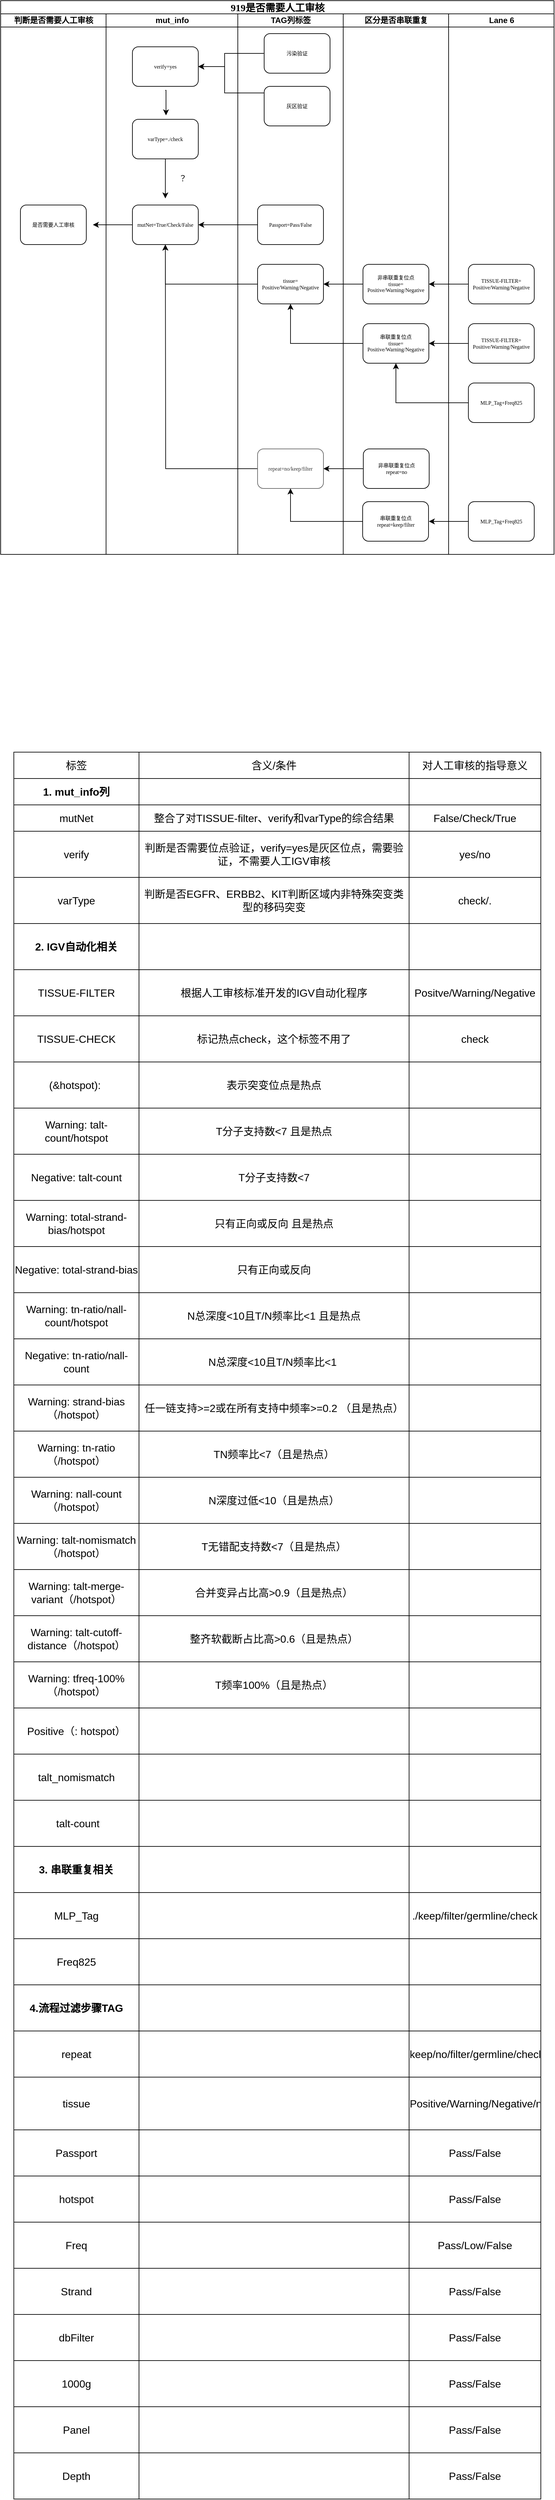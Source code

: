 <mxfile version="23.1.5" type="github" pages="2">
  <diagram name="Page-1" id="74e2e168-ea6b-b213-b513-2b3c1d86103e">
    <mxGraphModel dx="1101" dy="614" grid="1" gridSize="10" guides="1" tooltips="1" connect="1" arrows="1" fold="1" page="1" pageScale="1" pageWidth="1100" pageHeight="850" background="none" math="0" shadow="0">
      <root>
        <mxCell id="0" />
        <mxCell id="1" parent="0" />
        <mxCell id="77e6c97f196da883-1" value="&lt;font style=&quot;font-size: 15px;&quot;&gt;919是否需要人工审核&lt;/font&gt;" style="swimlane;html=1;childLayout=stackLayout;startSize=20;rounded=0;shadow=0;labelBackgroundColor=none;strokeWidth=1;fontFamily=Verdana;fontSize=8;align=center;" parent="1" vertex="1">
          <mxGeometry x="70" y="10" width="840" height="840" as="geometry" />
        </mxCell>
        <mxCell id="77e6c97f196da883-2" value="判断是否需要人工审核" style="swimlane;html=1;startSize=20;" parent="77e6c97f196da883-1" vertex="1">
          <mxGeometry y="20" width="160" height="820" as="geometry" />
        </mxCell>
        <mxCell id="77e6c97f196da883-8" value="是否需要人工审核" style="rounded=1;whiteSpace=wrap;html=1;shadow=0;labelBackgroundColor=none;strokeWidth=1;fontFamily=Verdana;fontSize=8;align=center;fillColor=none;" parent="77e6c97f196da883-2" vertex="1">
          <mxGeometry x="30" y="290" width="100" height="60" as="geometry" />
        </mxCell>
        <mxCell id="77e6c97f196da883-3" value="mut_info" style="swimlane;html=1;startSize=20;" parent="77e6c97f196da883-1" vertex="1">
          <mxGeometry x="160" y="20" width="200" height="820" as="geometry" />
        </mxCell>
        <mxCell id="77e6c97f196da883-11" value="verify=yes" style="rounded=1;whiteSpace=wrap;html=1;shadow=0;labelBackgroundColor=none;strokeWidth=1;fontFamily=Verdana;fontSize=8;align=center;fillColor=none;" parent="77e6c97f196da883-3" vertex="1">
          <mxGeometry x="40" y="50" width="100" height="60" as="geometry" />
        </mxCell>
        <mxCell id="QHpl8Yz81FgTYKZgwHpx-25" style="edgeStyle=orthogonalEdgeStyle;rounded=0;orthogonalLoop=1;jettySize=auto;html=1;exitX=0;exitY=0.5;exitDx=0;exitDy=0;" edge="1" parent="77e6c97f196da883-3" source="77e6c97f196da883-12">
          <mxGeometry relative="1" as="geometry">
            <mxPoint x="-20" y="320" as="targetPoint" />
          </mxGeometry>
        </mxCell>
        <mxCell id="77e6c97f196da883-12" value="mutNet=True/Check/False" style="rounded=1;whiteSpace=wrap;html=1;shadow=0;labelBackgroundColor=none;strokeWidth=1;fontFamily=Verdana;fontSize=8;align=center;fillColor=none;" parent="77e6c97f196da883-3" vertex="1">
          <mxGeometry x="40" y="290" width="100" height="60" as="geometry" />
        </mxCell>
        <mxCell id="gROawkm3clonCkUMPsZn-80" style="edgeStyle=orthogonalEdgeStyle;rounded=0;orthogonalLoop=1;jettySize=auto;html=1;" parent="77e6c97f196da883-3" source="gROawkm3clonCkUMPsZn-16" edge="1">
          <mxGeometry relative="1" as="geometry">
            <mxPoint x="90" y="280" as="targetPoint" />
          </mxGeometry>
        </mxCell>
        <mxCell id="gROawkm3clonCkUMPsZn-16" value="varType=./check" style="rounded=1;whiteSpace=wrap;html=1;shadow=0;labelBackgroundColor=none;strokeWidth=1;fontFamily=Verdana;fontSize=8;align=center;fillColor=none;" parent="77e6c97f196da883-3" vertex="1">
          <mxGeometry x="40" y="160" width="100" height="60" as="geometry" />
        </mxCell>
        <mxCell id="gROawkm3clonCkUMPsZn-81" value="？" style="text;html=1;align=center;verticalAlign=middle;resizable=0;points=[];autosize=1;strokeColor=none;fillColor=none;" parent="77e6c97f196da883-3" vertex="1">
          <mxGeometry x="96" y="235" width="40" height="30" as="geometry" />
        </mxCell>
        <mxCell id="77e6c97f196da883-4" value="TAG列标签" style="swimlane;html=1;startSize=20;" parent="77e6c97f196da883-1" vertex="1">
          <mxGeometry x="360" y="20" width="160" height="820" as="geometry" />
        </mxCell>
        <mxCell id="gROawkm3clonCkUMPsZn-7" value="Passport=Pass/False" style="rounded=1;whiteSpace=wrap;html=1;shadow=0;labelBackgroundColor=none;strokeWidth=1;fontFamily=Verdana;fontSize=8;align=center;fillColor=none;" parent="77e6c97f196da883-4" vertex="1">
          <mxGeometry x="30" y="290" width="100" height="60" as="geometry" />
        </mxCell>
        <mxCell id="gROawkm3clonCkUMPsZn-6" value="tissue=&lt;br&gt;Positive/Warning/Negative" style="rounded=1;whiteSpace=wrap;html=1;shadow=0;labelBackgroundColor=none;strokeWidth=1;fontFamily=Verdana;fontSize=8;align=center;fillColor=none;" parent="77e6c97f196da883-4" vertex="1">
          <mxGeometry x="30" y="380" width="100" height="60" as="geometry" />
        </mxCell>
        <mxCell id="Gz6j1d04SvAU4OI1xCj5-19" style="edgeStyle=orthogonalEdgeStyle;rounded=0;orthogonalLoop=1;jettySize=auto;html=1;exitX=0;exitY=0.5;exitDx=0;exitDy=0;" parent="77e6c97f196da883-4" source="gROawkm3clonCkUMPsZn-8" edge="1">
          <mxGeometry relative="1" as="geometry">
            <mxPoint x="-110" y="350" as="targetPoint" />
          </mxGeometry>
        </mxCell>
        <mxCell id="gROawkm3clonCkUMPsZn-8" value="repeat=no/keep/filter" style="rounded=1;whiteSpace=wrap;html=1;shadow=0;labelBackgroundColor=none;strokeWidth=1;fontFamily=Verdana;fontSize=8;align=center;fillColor=none;fontColor=#333333;strokeColor=#666666;" parent="77e6c97f196da883-4" vertex="1">
          <mxGeometry x="30" y="660" width="100" height="60" as="geometry" />
        </mxCell>
        <mxCell id="gROawkm3clonCkUMPsZn-21" value="污染验证" style="rounded=1;whiteSpace=wrap;html=1;shadow=0;labelBackgroundColor=none;strokeWidth=1;fontFamily=Verdana;fontSize=8;align=center;fillColor=none;" parent="77e6c97f196da883-4" vertex="1">
          <mxGeometry x="40" y="30" width="100" height="60" as="geometry" />
        </mxCell>
        <mxCell id="gROawkm3clonCkUMPsZn-22" value="灰区验证" style="rounded=1;whiteSpace=wrap;html=1;shadow=0;labelBackgroundColor=none;strokeWidth=1;fontFamily=Verdana;fontSize=8;align=center;fillColor=none;" parent="77e6c97f196da883-4" vertex="1">
          <mxGeometry x="40" y="110" width="100" height="60" as="geometry" />
        </mxCell>
        <mxCell id="gROawkm3clonCkUMPsZn-23" style="edgeStyle=orthogonalEdgeStyle;rounded=0;orthogonalLoop=1;jettySize=auto;html=1;exitX=0.5;exitY=1;exitDx=0;exitDy=0;" parent="77e6c97f196da883-4" source="gROawkm3clonCkUMPsZn-22" target="gROawkm3clonCkUMPsZn-22" edge="1">
          <mxGeometry relative="1" as="geometry" />
        </mxCell>
        <mxCell id="77e6c97f196da883-5" value="区分是否串联重复" style="swimlane;html=1;startSize=20;" parent="77e6c97f196da883-1" vertex="1">
          <mxGeometry x="520" y="20" width="160" height="820" as="geometry" />
        </mxCell>
        <mxCell id="77e6c97f196da883-14" value="非串联重复位点&lt;br&gt;tissue=&lt;br style=&quot;border-color: var(--border-color);&quot;&gt;Positive/Warning/Negative" style="rounded=1;whiteSpace=wrap;html=1;shadow=0;labelBackgroundColor=none;strokeWidth=1;fontFamily=Verdana;fontSize=8;align=center;fillColor=none;" parent="77e6c97f196da883-5" vertex="1">
          <mxGeometry x="30" y="380" width="100" height="60" as="geometry" />
        </mxCell>
        <mxCell id="77e6c97f196da883-19" value="串联重复位点&lt;br&gt;repeat=keep/filter" style="rounded=1;whiteSpace=wrap;html=1;shadow=0;labelBackgroundColor=none;strokeWidth=1;fontFamily=Verdana;fontSize=8;align=center;fillColor=none;" parent="77e6c97f196da883-5" vertex="1">
          <mxGeometry x="29.5" y="740" width="100" height="60" as="geometry" />
        </mxCell>
        <mxCell id="gROawkm3clonCkUMPsZn-14" value="非串联重复位点&lt;br&gt;repeat=no" style="rounded=1;whiteSpace=wrap;html=1;shadow=0;labelBackgroundColor=none;strokeWidth=1;fontFamily=Verdana;fontSize=8;align=center;fillColor=none;" parent="77e6c97f196da883-5" vertex="1">
          <mxGeometry x="30.5" y="660" width="100" height="60" as="geometry" />
        </mxCell>
        <mxCell id="gROawkm3clonCkUMPsZn-15" value="串联重复位点&lt;br&gt;tissue=&lt;br style=&quot;border-color: var(--border-color);&quot;&gt;Positive/Warning/Negative" style="rounded=1;whiteSpace=wrap;html=1;shadow=0;labelBackgroundColor=none;strokeWidth=1;fontFamily=Verdana;fontSize=8;align=center;fillColor=none;" parent="77e6c97f196da883-5" vertex="1">
          <mxGeometry x="30" y="470" width="100" height="60" as="geometry" />
        </mxCell>
        <mxCell id="77e6c97f196da883-7" value="Lane 6" style="swimlane;html=1;startSize=20;" parent="77e6c97f196da883-1" vertex="1">
          <mxGeometry x="680" y="20" width="160" height="820" as="geometry" />
        </mxCell>
        <mxCell id="gROawkm3clonCkUMPsZn-48" value="TISSUE-FILTER=&lt;br&gt;Positive/Warning/Negative" style="rounded=1;whiteSpace=wrap;html=1;shadow=0;labelBackgroundColor=none;strokeWidth=1;fontFamily=Verdana;fontSize=8;align=center;fillColor=none;" parent="77e6c97f196da883-7" vertex="1">
          <mxGeometry x="30" y="380" width="100" height="60" as="geometry" />
        </mxCell>
        <mxCell id="gROawkm3clonCkUMPsZn-49" value="TISSUE-FILTER=&lt;br style=&quot;border-color: var(--border-color);&quot;&gt;Positive/Warning/Negative" style="rounded=1;whiteSpace=wrap;html=1;shadow=0;labelBackgroundColor=none;strokeWidth=1;fontFamily=Verdana;fontSize=8;align=center;fillColor=none;" parent="77e6c97f196da883-7" vertex="1">
          <mxGeometry x="30" y="470" width="100" height="60" as="geometry" />
        </mxCell>
        <mxCell id="gROawkm3clonCkUMPsZn-77" value="MLP_Tag+Freq825" style="rounded=1;whiteSpace=wrap;html=1;shadow=0;labelBackgroundColor=none;strokeWidth=1;fontFamily=Verdana;fontSize=8;align=center;fillColor=none;" parent="77e6c97f196da883-7" vertex="1">
          <mxGeometry x="30" y="560" width="100" height="60" as="geometry" />
        </mxCell>
        <mxCell id="Gz6j1d04SvAU4OI1xCj5-6" style="edgeStyle=orthogonalEdgeStyle;rounded=0;orthogonalLoop=1;jettySize=auto;html=1;exitX=0;exitY=0.5;exitDx=0;exitDy=0;" parent="77e6c97f196da883-7" edge="1">
          <mxGeometry relative="1" as="geometry">
            <mxPoint x="-30" y="770" as="targetPoint" />
            <mxPoint x="30" y="770" as="sourcePoint" />
          </mxGeometry>
        </mxCell>
        <mxCell id="Gz6j1d04SvAU4OI1xCj5-10" value="MLP_Tag+Freq825" style="rounded=1;whiteSpace=wrap;html=1;shadow=0;labelBackgroundColor=none;strokeWidth=1;fontFamily=Verdana;fontSize=8;align=center;fillColor=none;" parent="77e6c97f196da883-7" vertex="1">
          <mxGeometry x="30" y="740" width="100" height="60" as="geometry" />
        </mxCell>
        <mxCell id="gROawkm3clonCkUMPsZn-45" style="edgeStyle=orthogonalEdgeStyle;rounded=0;orthogonalLoop=1;jettySize=auto;html=1;" parent="77e6c97f196da883-1" source="gROawkm3clonCkUMPsZn-21" target="77e6c97f196da883-11" edge="1">
          <mxGeometry relative="1" as="geometry">
            <mxPoint x="310" y="80" as="targetPoint" />
            <Array as="points">
              <mxPoint x="340" y="80" />
              <mxPoint x="340" y="100" />
            </Array>
          </mxGeometry>
        </mxCell>
        <mxCell id="gROawkm3clonCkUMPsZn-46" style="edgeStyle=orthogonalEdgeStyle;rounded=0;orthogonalLoop=1;jettySize=auto;html=1;entryX=1;entryY=0.5;entryDx=0;entryDy=0;" parent="77e6c97f196da883-1" source="gROawkm3clonCkUMPsZn-22" target="77e6c97f196da883-11" edge="1">
          <mxGeometry relative="1" as="geometry">
            <Array as="points">
              <mxPoint x="340" y="140" />
              <mxPoint x="340" y="100" />
            </Array>
          </mxGeometry>
        </mxCell>
        <mxCell id="Gz6j1d04SvAU4OI1xCj5-1" style="edgeStyle=orthogonalEdgeStyle;rounded=0;orthogonalLoop=1;jettySize=auto;html=1;entryX=1;entryY=0.5;entryDx=0;entryDy=0;" parent="77e6c97f196da883-1" source="77e6c97f196da883-14" target="gROawkm3clonCkUMPsZn-6" edge="1">
          <mxGeometry relative="1" as="geometry" />
        </mxCell>
        <mxCell id="Gz6j1d04SvAU4OI1xCj5-2" style="edgeStyle=orthogonalEdgeStyle;rounded=0;orthogonalLoop=1;jettySize=auto;html=1;entryX=0.5;entryY=1;entryDx=0;entryDy=0;" parent="77e6c97f196da883-1" source="gROawkm3clonCkUMPsZn-15" target="gROawkm3clonCkUMPsZn-6" edge="1">
          <mxGeometry relative="1" as="geometry" />
        </mxCell>
        <mxCell id="Gz6j1d04SvAU4OI1xCj5-3" style="edgeStyle=orthogonalEdgeStyle;rounded=0;orthogonalLoop=1;jettySize=auto;html=1;exitX=0;exitY=0.5;exitDx=0;exitDy=0;" parent="77e6c97f196da883-1" source="gROawkm3clonCkUMPsZn-14" target="gROawkm3clonCkUMPsZn-8" edge="1">
          <mxGeometry relative="1" as="geometry" />
        </mxCell>
        <mxCell id="Gz6j1d04SvAU4OI1xCj5-4" style="edgeStyle=orthogonalEdgeStyle;rounded=0;orthogonalLoop=1;jettySize=auto;html=1;exitX=0;exitY=0.5;exitDx=0;exitDy=0;entryX=0.5;entryY=1;entryDx=0;entryDy=0;" parent="77e6c97f196da883-1" source="77e6c97f196da883-19" target="gROawkm3clonCkUMPsZn-8" edge="1">
          <mxGeometry relative="1" as="geometry" />
        </mxCell>
        <mxCell id="Gz6j1d04SvAU4OI1xCj5-5" style="edgeStyle=orthogonalEdgeStyle;rounded=0;orthogonalLoop=1;jettySize=auto;html=1;entryX=1;entryY=0.5;entryDx=0;entryDy=0;" parent="77e6c97f196da883-1" source="gROawkm3clonCkUMPsZn-48" target="77e6c97f196da883-14" edge="1">
          <mxGeometry relative="1" as="geometry" />
        </mxCell>
        <mxCell id="Gz6j1d04SvAU4OI1xCj5-8" style="edgeStyle=orthogonalEdgeStyle;rounded=0;orthogonalLoop=1;jettySize=auto;html=1;entryX=0.5;entryY=1;entryDx=0;entryDy=0;" parent="77e6c97f196da883-1" source="gROawkm3clonCkUMPsZn-77" target="gROawkm3clonCkUMPsZn-15" edge="1">
          <mxGeometry relative="1" as="geometry" />
        </mxCell>
        <mxCell id="Gz6j1d04SvAU4OI1xCj5-9" style="edgeStyle=orthogonalEdgeStyle;rounded=0;orthogonalLoop=1;jettySize=auto;html=1;exitX=0;exitY=0.5;exitDx=0;exitDy=0;entryX=1;entryY=0.5;entryDx=0;entryDy=0;" parent="77e6c97f196da883-1" source="gROawkm3clonCkUMPsZn-49" target="gROawkm3clonCkUMPsZn-15" edge="1">
          <mxGeometry relative="1" as="geometry" />
        </mxCell>
        <mxCell id="Gz6j1d04SvAU4OI1xCj5-17" style="edgeStyle=orthogonalEdgeStyle;rounded=0;orthogonalLoop=1;jettySize=auto;html=1;exitX=0;exitY=0.5;exitDx=0;exitDy=0;entryX=1;entryY=0.5;entryDx=0;entryDy=0;" parent="77e6c97f196da883-1" source="gROawkm3clonCkUMPsZn-7" target="77e6c97f196da883-12" edge="1">
          <mxGeometry relative="1" as="geometry">
            <Array as="points">
              <mxPoint x="390" y="340" />
            </Array>
          </mxGeometry>
        </mxCell>
        <mxCell id="Gz6j1d04SvAU4OI1xCj5-18" style="edgeStyle=orthogonalEdgeStyle;rounded=0;orthogonalLoop=1;jettySize=auto;html=1;exitX=0;exitY=0.5;exitDx=0;exitDy=0;entryX=0.5;entryY=1;entryDx=0;entryDy=0;" parent="77e6c97f196da883-1" source="gROawkm3clonCkUMPsZn-6" target="77e6c97f196da883-12" edge="1">
          <mxGeometry relative="1" as="geometry" />
        </mxCell>
        <mxCell id="Gz6j1d04SvAU4OI1xCj5-11" style="edgeStyle=orthogonalEdgeStyle;rounded=0;orthogonalLoop=1;jettySize=auto;html=1;" parent="1" edge="1">
          <mxGeometry relative="1" as="geometry">
            <mxPoint x="321" y="184" as="targetPoint" />
            <mxPoint x="320" y="146" as="sourcePoint" />
          </mxGeometry>
        </mxCell>
        <mxCell id="_ojp3V_NxjRKTb740ofn-3" value="" style="shape=table;startSize=0;container=1;collapsible=0;childLayout=tableLayout;fontSize=16;" parent="1" vertex="1">
          <mxGeometry x="90" y="1150" width="800" height="2650" as="geometry" />
        </mxCell>
        <mxCell id="_ojp3V_NxjRKTb740ofn-4" value="" style="shape=tableRow;horizontal=0;startSize=0;swimlaneHead=0;swimlaneBody=0;strokeColor=inherit;top=0;left=0;bottom=0;right=0;collapsible=0;dropTarget=0;fillColor=none;points=[[0,0.5],[1,0.5]];portConstraint=eastwest;fontSize=16;" parent="_ojp3V_NxjRKTb740ofn-3" vertex="1">
          <mxGeometry width="800" height="40" as="geometry" />
        </mxCell>
        <mxCell id="_ojp3V_NxjRKTb740ofn-5" value="标签" style="shape=partialRectangle;html=1;whiteSpace=wrap;connectable=0;strokeColor=inherit;overflow=hidden;fillColor=none;top=0;left=0;bottom=0;right=0;pointerEvents=1;fontSize=16;" parent="_ojp3V_NxjRKTb740ofn-4" vertex="1">
          <mxGeometry width="190" height="40" as="geometry">
            <mxRectangle width="190" height="40" as="alternateBounds" />
          </mxGeometry>
        </mxCell>
        <mxCell id="_ojp3V_NxjRKTb740ofn-6" value="含义/条件" style="shape=partialRectangle;html=1;whiteSpace=wrap;connectable=0;strokeColor=inherit;overflow=hidden;fillColor=none;top=0;left=0;bottom=0;right=0;pointerEvents=1;fontSize=16;" parent="_ojp3V_NxjRKTb740ofn-4" vertex="1">
          <mxGeometry x="190" width="410" height="40" as="geometry">
            <mxRectangle width="410" height="40" as="alternateBounds" />
          </mxGeometry>
        </mxCell>
        <mxCell id="_ojp3V_NxjRKTb740ofn-7" value="对人工审核的指导意义" style="shape=partialRectangle;html=1;whiteSpace=wrap;connectable=0;strokeColor=inherit;overflow=hidden;fillColor=none;top=0;left=0;bottom=0;right=0;pointerEvents=1;fontSize=16;" parent="_ojp3V_NxjRKTb740ofn-4" vertex="1">
          <mxGeometry x="600" width="200" height="40" as="geometry">
            <mxRectangle width="200" height="40" as="alternateBounds" />
          </mxGeometry>
        </mxCell>
        <mxCell id="QHpl8Yz81FgTYKZgwHpx-1" value="" style="shape=tableRow;horizontal=0;startSize=0;swimlaneHead=0;swimlaneBody=0;strokeColor=inherit;top=0;left=0;bottom=0;right=0;collapsible=0;dropTarget=0;fillColor=none;points=[[0,0.5],[1,0.5]];portConstraint=eastwest;fontSize=16;" vertex="1" parent="_ojp3V_NxjRKTb740ofn-3">
          <mxGeometry y="40" width="800" height="40" as="geometry" />
        </mxCell>
        <mxCell id="QHpl8Yz81FgTYKZgwHpx-2" value="&lt;b&gt;1. mut_info列&lt;/b&gt;" style="shape=partialRectangle;html=1;whiteSpace=wrap;connectable=0;strokeColor=inherit;overflow=hidden;fillColor=none;top=0;left=0;bottom=0;right=0;pointerEvents=1;fontSize=16;" vertex="1" parent="QHpl8Yz81FgTYKZgwHpx-1">
          <mxGeometry width="190" height="40" as="geometry">
            <mxRectangle width="190" height="40" as="alternateBounds" />
          </mxGeometry>
        </mxCell>
        <mxCell id="QHpl8Yz81FgTYKZgwHpx-3" value="" style="shape=partialRectangle;html=1;whiteSpace=wrap;connectable=0;strokeColor=inherit;overflow=hidden;fillColor=none;top=0;left=0;bottom=0;right=0;pointerEvents=1;fontSize=16;" vertex="1" parent="QHpl8Yz81FgTYKZgwHpx-1">
          <mxGeometry x="190" width="410" height="40" as="geometry">
            <mxRectangle width="410" height="40" as="alternateBounds" />
          </mxGeometry>
        </mxCell>
        <mxCell id="QHpl8Yz81FgTYKZgwHpx-4" value="" style="shape=partialRectangle;html=1;whiteSpace=wrap;connectable=0;strokeColor=inherit;overflow=hidden;fillColor=none;top=0;left=0;bottom=0;right=0;pointerEvents=1;fontSize=16;" vertex="1" parent="QHpl8Yz81FgTYKZgwHpx-1">
          <mxGeometry x="600" width="200" height="40" as="geometry">
            <mxRectangle width="200" height="40" as="alternateBounds" />
          </mxGeometry>
        </mxCell>
        <mxCell id="_ojp3V_NxjRKTb740ofn-8" value="" style="shape=tableRow;horizontal=0;startSize=0;swimlaneHead=0;swimlaneBody=0;strokeColor=inherit;top=0;left=0;bottom=0;right=0;collapsible=0;dropTarget=0;fillColor=none;points=[[0,0.5],[1,0.5]];portConstraint=eastwest;fontSize=16;" parent="_ojp3V_NxjRKTb740ofn-3" vertex="1">
          <mxGeometry y="80" width="800" height="40" as="geometry" />
        </mxCell>
        <mxCell id="_ojp3V_NxjRKTb740ofn-9" value="mutNet" style="shape=partialRectangle;html=1;whiteSpace=wrap;connectable=0;strokeColor=inherit;overflow=hidden;fillColor=none;top=0;left=0;bottom=0;right=0;pointerEvents=1;fontSize=16;" parent="_ojp3V_NxjRKTb740ofn-8" vertex="1">
          <mxGeometry width="190" height="40" as="geometry">
            <mxRectangle width="190" height="40" as="alternateBounds" />
          </mxGeometry>
        </mxCell>
        <mxCell id="_ojp3V_NxjRKTb740ofn-10" value="整合了对TISSUE-filter、verify和varType的综合结果" style="shape=partialRectangle;html=1;whiteSpace=wrap;connectable=0;strokeColor=inherit;overflow=hidden;fillColor=none;top=0;left=0;bottom=0;right=0;pointerEvents=1;fontSize=16;" parent="_ojp3V_NxjRKTb740ofn-8" vertex="1">
          <mxGeometry x="190" width="410" height="40" as="geometry">
            <mxRectangle width="410" height="40" as="alternateBounds" />
          </mxGeometry>
        </mxCell>
        <mxCell id="_ojp3V_NxjRKTb740ofn-11" value="False/Check/True" style="shape=partialRectangle;html=1;whiteSpace=wrap;connectable=0;strokeColor=inherit;overflow=hidden;fillColor=none;top=0;left=0;bottom=0;right=0;pointerEvents=1;fontSize=16;" parent="_ojp3V_NxjRKTb740ofn-8" vertex="1">
          <mxGeometry x="600" width="200" height="40" as="geometry">
            <mxRectangle width="200" height="40" as="alternateBounds" />
          </mxGeometry>
        </mxCell>
        <mxCell id="_ojp3V_NxjRKTb740ofn-12" value="" style="shape=tableRow;horizontal=0;startSize=0;swimlaneHead=0;swimlaneBody=0;strokeColor=inherit;top=0;left=0;bottom=0;right=0;collapsible=0;dropTarget=0;fillColor=none;points=[[0,0.5],[1,0.5]];portConstraint=eastwest;fontSize=16;" parent="_ojp3V_NxjRKTb740ofn-3" vertex="1">
          <mxGeometry y="120" width="800" height="70" as="geometry" />
        </mxCell>
        <mxCell id="_ojp3V_NxjRKTb740ofn-13" value="verify" style="shape=partialRectangle;html=1;whiteSpace=wrap;connectable=0;strokeColor=inherit;overflow=hidden;fillColor=none;top=0;left=0;bottom=0;right=0;pointerEvents=1;fontSize=16;" parent="_ojp3V_NxjRKTb740ofn-12" vertex="1">
          <mxGeometry width="190" height="70" as="geometry">
            <mxRectangle width="190" height="70" as="alternateBounds" />
          </mxGeometry>
        </mxCell>
        <mxCell id="_ojp3V_NxjRKTb740ofn-14" value="判断是否需要位点验证，verify=yes是灰区位点，需要验证，不需要人工IGV审核" style="shape=partialRectangle;html=1;whiteSpace=wrap;connectable=0;strokeColor=inherit;overflow=hidden;fillColor=none;top=0;left=0;bottom=0;right=0;pointerEvents=1;fontSize=16;" parent="_ojp3V_NxjRKTb740ofn-12" vertex="1">
          <mxGeometry x="190" width="410" height="70" as="geometry">
            <mxRectangle width="410" height="70" as="alternateBounds" />
          </mxGeometry>
        </mxCell>
        <mxCell id="_ojp3V_NxjRKTb740ofn-15" value="yes/no" style="shape=partialRectangle;html=1;whiteSpace=wrap;connectable=0;strokeColor=inherit;overflow=hidden;fillColor=none;top=0;left=0;bottom=0;right=0;pointerEvents=1;fontSize=16;" parent="_ojp3V_NxjRKTb740ofn-12" vertex="1">
          <mxGeometry x="600" width="200" height="70" as="geometry">
            <mxRectangle width="200" height="70" as="alternateBounds" />
          </mxGeometry>
        </mxCell>
        <mxCell id="_ojp3V_NxjRKTb740ofn-16" value="" style="shape=tableRow;horizontal=0;startSize=0;swimlaneHead=0;swimlaneBody=0;strokeColor=inherit;top=0;left=0;bottom=0;right=0;collapsible=0;dropTarget=0;fillColor=none;points=[[0,0.5],[1,0.5]];portConstraint=eastwest;fontSize=16;" parent="_ojp3V_NxjRKTb740ofn-3" vertex="1">
          <mxGeometry y="190" width="800" height="70" as="geometry" />
        </mxCell>
        <mxCell id="_ojp3V_NxjRKTb740ofn-17" value="varType" style="shape=partialRectangle;html=1;whiteSpace=wrap;connectable=0;strokeColor=inherit;overflow=hidden;fillColor=none;top=0;left=0;bottom=0;right=0;pointerEvents=1;fontSize=16;" parent="_ojp3V_NxjRKTb740ofn-16" vertex="1">
          <mxGeometry width="190" height="70" as="geometry">
            <mxRectangle width="190" height="70" as="alternateBounds" />
          </mxGeometry>
        </mxCell>
        <mxCell id="_ojp3V_NxjRKTb740ofn-18" value="判断是否EGFR、ERBB2、KIT判断区域内非特殊突变类型的移码突变" style="shape=partialRectangle;html=1;whiteSpace=wrap;connectable=0;strokeColor=inherit;overflow=hidden;fillColor=none;top=0;left=0;bottom=0;right=0;pointerEvents=1;fontSize=16;" parent="_ojp3V_NxjRKTb740ofn-16" vertex="1">
          <mxGeometry x="190" width="410" height="70" as="geometry">
            <mxRectangle width="410" height="70" as="alternateBounds" />
          </mxGeometry>
        </mxCell>
        <mxCell id="_ojp3V_NxjRKTb740ofn-19" value="check/." style="shape=partialRectangle;html=1;whiteSpace=wrap;connectable=0;strokeColor=inherit;overflow=hidden;fillColor=none;top=0;left=0;bottom=0;right=0;pointerEvents=1;fontSize=16;" parent="_ojp3V_NxjRKTb740ofn-16" vertex="1">
          <mxGeometry x="600" width="200" height="70" as="geometry">
            <mxRectangle width="200" height="70" as="alternateBounds" />
          </mxGeometry>
        </mxCell>
        <mxCell id="QHpl8Yz81FgTYKZgwHpx-5" value="" style="shape=tableRow;horizontal=0;startSize=0;swimlaneHead=0;swimlaneBody=0;strokeColor=inherit;top=0;left=0;bottom=0;right=0;collapsible=0;dropTarget=0;fillColor=none;points=[[0,0.5],[1,0.5]];portConstraint=eastwest;fontSize=16;fontStyle=1" vertex="1" parent="_ojp3V_NxjRKTb740ofn-3">
          <mxGeometry y="260" width="800" height="70" as="geometry" />
        </mxCell>
        <mxCell id="QHpl8Yz81FgTYKZgwHpx-6" value="&lt;b&gt;2. IGV自动化相关&lt;/b&gt;" style="shape=partialRectangle;html=1;whiteSpace=wrap;connectable=0;strokeColor=inherit;overflow=hidden;fillColor=none;top=0;left=0;bottom=0;right=0;pointerEvents=1;fontSize=16;" vertex="1" parent="QHpl8Yz81FgTYKZgwHpx-5">
          <mxGeometry width="190" height="70" as="geometry">
            <mxRectangle width="190" height="70" as="alternateBounds" />
          </mxGeometry>
        </mxCell>
        <mxCell id="QHpl8Yz81FgTYKZgwHpx-7" value="" style="shape=partialRectangle;html=1;whiteSpace=wrap;connectable=0;strokeColor=inherit;overflow=hidden;fillColor=none;top=0;left=0;bottom=0;right=0;pointerEvents=1;fontSize=16;" vertex="1" parent="QHpl8Yz81FgTYKZgwHpx-5">
          <mxGeometry x="190" width="410" height="70" as="geometry">
            <mxRectangle width="410" height="70" as="alternateBounds" />
          </mxGeometry>
        </mxCell>
        <mxCell id="QHpl8Yz81FgTYKZgwHpx-8" value="" style="shape=partialRectangle;html=1;whiteSpace=wrap;connectable=0;strokeColor=inherit;overflow=hidden;fillColor=none;top=0;left=0;bottom=0;right=0;pointerEvents=1;fontSize=16;" vertex="1" parent="QHpl8Yz81FgTYKZgwHpx-5">
          <mxGeometry x="600" width="200" height="70" as="geometry">
            <mxRectangle width="200" height="70" as="alternateBounds" />
          </mxGeometry>
        </mxCell>
        <mxCell id="_ojp3V_NxjRKTb740ofn-20" value="" style="shape=tableRow;horizontal=0;startSize=0;swimlaneHead=0;swimlaneBody=0;strokeColor=inherit;top=0;left=0;bottom=0;right=0;collapsible=0;dropTarget=0;fillColor=none;points=[[0,0.5],[1,0.5]];portConstraint=eastwest;fontSize=16;" parent="_ojp3V_NxjRKTb740ofn-3" vertex="1">
          <mxGeometry y="330" width="800" height="70" as="geometry" />
        </mxCell>
        <mxCell id="_ojp3V_NxjRKTb740ofn-21" value="TISSUE-FILTER" style="shape=partialRectangle;html=1;whiteSpace=wrap;connectable=0;strokeColor=inherit;overflow=hidden;fillColor=none;top=0;left=0;bottom=0;right=0;pointerEvents=1;fontSize=16;" parent="_ojp3V_NxjRKTb740ofn-20" vertex="1">
          <mxGeometry width="190" height="70" as="geometry">
            <mxRectangle width="190" height="70" as="alternateBounds" />
          </mxGeometry>
        </mxCell>
        <mxCell id="_ojp3V_NxjRKTb740ofn-22" value="根据人工审核标准开发的IGV自动化程序" style="shape=partialRectangle;html=1;whiteSpace=wrap;connectable=0;strokeColor=inherit;overflow=hidden;fillColor=none;top=0;left=0;bottom=0;right=0;pointerEvents=1;fontSize=16;" parent="_ojp3V_NxjRKTb740ofn-20" vertex="1">
          <mxGeometry x="190" width="410" height="70" as="geometry">
            <mxRectangle width="410" height="70" as="alternateBounds" />
          </mxGeometry>
        </mxCell>
        <mxCell id="_ojp3V_NxjRKTb740ofn-23" value="Positve/Warning/Negative" style="shape=partialRectangle;html=1;whiteSpace=wrap;connectable=0;strokeColor=inherit;overflow=hidden;fillColor=none;top=0;left=0;bottom=0;right=0;pointerEvents=1;fontSize=16;" parent="_ojp3V_NxjRKTb740ofn-20" vertex="1">
          <mxGeometry x="600" width="200" height="70" as="geometry">
            <mxRectangle width="200" height="70" as="alternateBounds" />
          </mxGeometry>
        </mxCell>
        <mxCell id="QHpl8Yz81FgTYKZgwHpx-9" value="" style="shape=tableRow;horizontal=0;startSize=0;swimlaneHead=0;swimlaneBody=0;strokeColor=inherit;top=0;left=0;bottom=0;right=0;collapsible=0;dropTarget=0;fillColor=none;points=[[0,0.5],[1,0.5]];portConstraint=eastwest;fontSize=16;" vertex="1" parent="_ojp3V_NxjRKTb740ofn-3">
          <mxGeometry y="400" width="800" height="70" as="geometry" />
        </mxCell>
        <mxCell id="QHpl8Yz81FgTYKZgwHpx-10" value="TISSUE-CHECK" style="shape=partialRectangle;html=1;whiteSpace=wrap;connectable=0;strokeColor=inherit;overflow=hidden;fillColor=none;top=0;left=0;bottom=0;right=0;pointerEvents=1;fontSize=16;" vertex="1" parent="QHpl8Yz81FgTYKZgwHpx-9">
          <mxGeometry width="190" height="70" as="geometry">
            <mxRectangle width="190" height="70" as="alternateBounds" />
          </mxGeometry>
        </mxCell>
        <mxCell id="QHpl8Yz81FgTYKZgwHpx-11" value="标记热点check，这个标签不用了" style="shape=partialRectangle;html=1;whiteSpace=wrap;connectable=0;strokeColor=inherit;overflow=hidden;fillColor=none;top=0;left=0;bottom=0;right=0;pointerEvents=1;fontSize=16;" vertex="1" parent="QHpl8Yz81FgTYKZgwHpx-9">
          <mxGeometry x="190" width="410" height="70" as="geometry">
            <mxRectangle width="410" height="70" as="alternateBounds" />
          </mxGeometry>
        </mxCell>
        <mxCell id="QHpl8Yz81FgTYKZgwHpx-12" value="check" style="shape=partialRectangle;html=1;whiteSpace=wrap;connectable=0;strokeColor=inherit;overflow=hidden;fillColor=none;top=0;left=0;bottom=0;right=0;pointerEvents=1;fontSize=16;" vertex="1" parent="QHpl8Yz81FgTYKZgwHpx-9">
          <mxGeometry x="600" width="200" height="70" as="geometry">
            <mxRectangle width="200" height="70" as="alternateBounds" />
          </mxGeometry>
        </mxCell>
        <mxCell id="_ojp3V_NxjRKTb740ofn-24" value="" style="shape=tableRow;horizontal=0;startSize=0;swimlaneHead=0;swimlaneBody=0;strokeColor=inherit;top=0;left=0;bottom=0;right=0;collapsible=0;dropTarget=0;fillColor=none;points=[[0,0.5],[1,0.5]];portConstraint=eastwest;fontSize=16;" parent="_ojp3V_NxjRKTb740ofn-3" vertex="1">
          <mxGeometry y="470" width="800" height="70" as="geometry" />
        </mxCell>
        <mxCell id="_ojp3V_NxjRKTb740ofn-25" value="(&amp;amp;hotspot):&amp;nbsp;" style="shape=partialRectangle;html=1;whiteSpace=wrap;connectable=0;strokeColor=inherit;overflow=hidden;fillColor=none;top=0;left=0;bottom=0;right=0;pointerEvents=1;fontSize=16;" parent="_ojp3V_NxjRKTb740ofn-24" vertex="1">
          <mxGeometry width="190" height="70" as="geometry">
            <mxRectangle width="190" height="70" as="alternateBounds" />
          </mxGeometry>
        </mxCell>
        <mxCell id="_ojp3V_NxjRKTb740ofn-26" value="表示突变位点是热点" style="shape=partialRectangle;html=1;whiteSpace=wrap;connectable=0;strokeColor=inherit;overflow=hidden;fillColor=none;top=0;left=0;bottom=0;right=0;pointerEvents=1;fontSize=16;" parent="_ojp3V_NxjRKTb740ofn-24" vertex="1">
          <mxGeometry x="190" width="410" height="70" as="geometry">
            <mxRectangle width="410" height="70" as="alternateBounds" />
          </mxGeometry>
        </mxCell>
        <mxCell id="_ojp3V_NxjRKTb740ofn-27" value="" style="shape=partialRectangle;html=1;whiteSpace=wrap;connectable=0;strokeColor=inherit;overflow=hidden;fillColor=none;top=0;left=0;bottom=0;right=0;pointerEvents=1;fontSize=16;" parent="_ojp3V_NxjRKTb740ofn-24" vertex="1">
          <mxGeometry x="600" width="200" height="70" as="geometry">
            <mxRectangle width="200" height="70" as="alternateBounds" />
          </mxGeometry>
        </mxCell>
        <mxCell id="_ojp3V_NxjRKTb740ofn-28" value="" style="shape=tableRow;horizontal=0;startSize=0;swimlaneHead=0;swimlaneBody=0;strokeColor=inherit;top=0;left=0;bottom=0;right=0;collapsible=0;dropTarget=0;fillColor=none;points=[[0,0.5],[1,0.5]];portConstraint=eastwest;fontSize=16;" parent="_ojp3V_NxjRKTb740ofn-3" vertex="1">
          <mxGeometry y="540" width="800" height="70" as="geometry" />
        </mxCell>
        <mxCell id="_ojp3V_NxjRKTb740ofn-29" value="Warning: talt-count/hotspot" style="shape=partialRectangle;html=1;whiteSpace=wrap;connectable=0;strokeColor=inherit;overflow=hidden;fillColor=none;top=0;left=0;bottom=0;right=0;pointerEvents=1;fontSize=16;" parent="_ojp3V_NxjRKTb740ofn-28" vertex="1">
          <mxGeometry width="190" height="70" as="geometry">
            <mxRectangle width="190" height="70" as="alternateBounds" />
          </mxGeometry>
        </mxCell>
        <mxCell id="_ojp3V_NxjRKTb740ofn-30" value="T分子支持数&amp;lt;7 且是热点" style="shape=partialRectangle;html=1;whiteSpace=wrap;connectable=0;strokeColor=inherit;overflow=hidden;fillColor=none;top=0;left=0;bottom=0;right=0;pointerEvents=1;fontSize=16;" parent="_ojp3V_NxjRKTb740ofn-28" vertex="1">
          <mxGeometry x="190" width="410" height="70" as="geometry">
            <mxRectangle width="410" height="70" as="alternateBounds" />
          </mxGeometry>
        </mxCell>
        <mxCell id="_ojp3V_NxjRKTb740ofn-31" value="" style="shape=partialRectangle;html=1;whiteSpace=wrap;connectable=0;strokeColor=inherit;overflow=hidden;fillColor=none;top=0;left=0;bottom=0;right=0;pointerEvents=1;fontSize=16;" parent="_ojp3V_NxjRKTb740ofn-28" vertex="1">
          <mxGeometry x="600" width="200" height="70" as="geometry">
            <mxRectangle width="200" height="70" as="alternateBounds" />
          </mxGeometry>
        </mxCell>
        <mxCell id="_ojp3V_NxjRKTb740ofn-32" value="" style="shape=tableRow;horizontal=0;startSize=0;swimlaneHead=0;swimlaneBody=0;strokeColor=inherit;top=0;left=0;bottom=0;right=0;collapsible=0;dropTarget=0;fillColor=none;points=[[0,0.5],[1,0.5]];portConstraint=eastwest;fontSize=16;" parent="_ojp3V_NxjRKTb740ofn-3" vertex="1">
          <mxGeometry y="610" width="800" height="70" as="geometry" />
        </mxCell>
        <mxCell id="_ojp3V_NxjRKTb740ofn-33" value="Negative: talt-count" style="shape=partialRectangle;html=1;whiteSpace=wrap;connectable=0;strokeColor=inherit;overflow=hidden;fillColor=none;top=0;left=0;bottom=0;right=0;pointerEvents=1;fontSize=16;" parent="_ojp3V_NxjRKTb740ofn-32" vertex="1">
          <mxGeometry width="190" height="70" as="geometry">
            <mxRectangle width="190" height="70" as="alternateBounds" />
          </mxGeometry>
        </mxCell>
        <mxCell id="_ojp3V_NxjRKTb740ofn-34" value="T分子支持数&amp;lt;7" style="shape=partialRectangle;html=1;whiteSpace=wrap;connectable=0;strokeColor=inherit;overflow=hidden;fillColor=none;top=0;left=0;bottom=0;right=0;pointerEvents=1;fontSize=16;" parent="_ojp3V_NxjRKTb740ofn-32" vertex="1">
          <mxGeometry x="190" width="410" height="70" as="geometry">
            <mxRectangle width="410" height="70" as="alternateBounds" />
          </mxGeometry>
        </mxCell>
        <mxCell id="_ojp3V_NxjRKTb740ofn-35" value="" style="shape=partialRectangle;html=1;whiteSpace=wrap;connectable=0;strokeColor=inherit;overflow=hidden;fillColor=none;top=0;left=0;bottom=0;right=0;pointerEvents=1;fontSize=16;" parent="_ojp3V_NxjRKTb740ofn-32" vertex="1">
          <mxGeometry x="600" width="200" height="70" as="geometry">
            <mxRectangle width="200" height="70" as="alternateBounds" />
          </mxGeometry>
        </mxCell>
        <mxCell id="_ojp3V_NxjRKTb740ofn-36" value="" style="shape=tableRow;horizontal=0;startSize=0;swimlaneHead=0;swimlaneBody=0;strokeColor=inherit;top=0;left=0;bottom=0;right=0;collapsible=0;dropTarget=0;fillColor=none;points=[[0,0.5],[1,0.5]];portConstraint=eastwest;fontSize=16;" parent="_ojp3V_NxjRKTb740ofn-3" vertex="1">
          <mxGeometry y="680" width="800" height="70" as="geometry" />
        </mxCell>
        <mxCell id="_ojp3V_NxjRKTb740ofn-37" value="Warning: total-strand-bias/hotspot" style="shape=partialRectangle;html=1;whiteSpace=wrap;connectable=0;strokeColor=inherit;overflow=hidden;fillColor=none;top=0;left=0;bottom=0;right=0;pointerEvents=1;fontSize=16;" parent="_ojp3V_NxjRKTb740ofn-36" vertex="1">
          <mxGeometry width="190" height="70" as="geometry">
            <mxRectangle width="190" height="70" as="alternateBounds" />
          </mxGeometry>
        </mxCell>
        <mxCell id="_ojp3V_NxjRKTb740ofn-38" value="只有正向或反向 且是热点" style="shape=partialRectangle;html=1;whiteSpace=wrap;connectable=0;strokeColor=inherit;overflow=hidden;fillColor=none;top=0;left=0;bottom=0;right=0;pointerEvents=1;fontSize=16;" parent="_ojp3V_NxjRKTb740ofn-36" vertex="1">
          <mxGeometry x="190" width="410" height="70" as="geometry">
            <mxRectangle width="410" height="70" as="alternateBounds" />
          </mxGeometry>
        </mxCell>
        <mxCell id="_ojp3V_NxjRKTb740ofn-39" value="" style="shape=partialRectangle;html=1;whiteSpace=wrap;connectable=0;strokeColor=inherit;overflow=hidden;fillColor=none;top=0;left=0;bottom=0;right=0;pointerEvents=1;fontSize=16;" parent="_ojp3V_NxjRKTb740ofn-36" vertex="1">
          <mxGeometry x="600" width="200" height="70" as="geometry">
            <mxRectangle width="200" height="70" as="alternateBounds" />
          </mxGeometry>
        </mxCell>
        <mxCell id="_ojp3V_NxjRKTb740ofn-40" value="" style="shape=tableRow;horizontal=0;startSize=0;swimlaneHead=0;swimlaneBody=0;strokeColor=inherit;top=0;left=0;bottom=0;right=0;collapsible=0;dropTarget=0;fillColor=none;points=[[0,0.5],[1,0.5]];portConstraint=eastwest;fontSize=16;" parent="_ojp3V_NxjRKTb740ofn-3" vertex="1">
          <mxGeometry y="750" width="800" height="70" as="geometry" />
        </mxCell>
        <mxCell id="_ojp3V_NxjRKTb740ofn-41" value="Negative: total-strand-bias" style="shape=partialRectangle;html=1;whiteSpace=wrap;connectable=0;strokeColor=inherit;overflow=hidden;fillColor=none;top=0;left=0;bottom=0;right=0;pointerEvents=1;fontSize=16;" parent="_ojp3V_NxjRKTb740ofn-40" vertex="1">
          <mxGeometry width="190" height="70" as="geometry">
            <mxRectangle width="190" height="70" as="alternateBounds" />
          </mxGeometry>
        </mxCell>
        <mxCell id="_ojp3V_NxjRKTb740ofn-42" value="只有正向或反向" style="shape=partialRectangle;html=1;whiteSpace=wrap;connectable=0;strokeColor=inherit;overflow=hidden;fillColor=none;top=0;left=0;bottom=0;right=0;pointerEvents=1;fontSize=16;" parent="_ojp3V_NxjRKTb740ofn-40" vertex="1">
          <mxGeometry x="190" width="410" height="70" as="geometry">
            <mxRectangle width="410" height="70" as="alternateBounds" />
          </mxGeometry>
        </mxCell>
        <mxCell id="_ojp3V_NxjRKTb740ofn-43" value="" style="shape=partialRectangle;html=1;whiteSpace=wrap;connectable=0;strokeColor=inherit;overflow=hidden;fillColor=none;top=0;left=0;bottom=0;right=0;pointerEvents=1;fontSize=16;" parent="_ojp3V_NxjRKTb740ofn-40" vertex="1">
          <mxGeometry x="600" width="200" height="70" as="geometry">
            <mxRectangle width="200" height="70" as="alternateBounds" />
          </mxGeometry>
        </mxCell>
        <mxCell id="_ojp3V_NxjRKTb740ofn-44" value="" style="shape=tableRow;horizontal=0;startSize=0;swimlaneHead=0;swimlaneBody=0;strokeColor=inherit;top=0;left=0;bottom=0;right=0;collapsible=0;dropTarget=0;fillColor=none;points=[[0,0.5],[1,0.5]];portConstraint=eastwest;fontSize=16;" parent="_ojp3V_NxjRKTb740ofn-3" vertex="1">
          <mxGeometry y="820" width="800" height="70" as="geometry" />
        </mxCell>
        <mxCell id="_ojp3V_NxjRKTb740ofn-45" value="Warning: tn-ratio/nall-count/hotspot" style="shape=partialRectangle;html=1;whiteSpace=wrap;connectable=0;strokeColor=inherit;overflow=hidden;fillColor=none;top=0;left=0;bottom=0;right=0;pointerEvents=1;fontSize=16;" parent="_ojp3V_NxjRKTb740ofn-44" vertex="1">
          <mxGeometry width="190" height="70" as="geometry">
            <mxRectangle width="190" height="70" as="alternateBounds" />
          </mxGeometry>
        </mxCell>
        <mxCell id="_ojp3V_NxjRKTb740ofn-46" value="N总深度&amp;lt;10且T/N频率比&amp;lt;1 且是热点" style="shape=partialRectangle;html=1;whiteSpace=wrap;connectable=0;strokeColor=inherit;overflow=hidden;fillColor=none;top=0;left=0;bottom=0;right=0;pointerEvents=1;fontSize=16;" parent="_ojp3V_NxjRKTb740ofn-44" vertex="1">
          <mxGeometry x="190" width="410" height="70" as="geometry">
            <mxRectangle width="410" height="70" as="alternateBounds" />
          </mxGeometry>
        </mxCell>
        <mxCell id="_ojp3V_NxjRKTb740ofn-47" value="" style="shape=partialRectangle;html=1;whiteSpace=wrap;connectable=0;strokeColor=inherit;overflow=hidden;fillColor=none;top=0;left=0;bottom=0;right=0;pointerEvents=1;fontSize=16;" parent="_ojp3V_NxjRKTb740ofn-44" vertex="1">
          <mxGeometry x="600" width="200" height="70" as="geometry">
            <mxRectangle width="200" height="70" as="alternateBounds" />
          </mxGeometry>
        </mxCell>
        <mxCell id="_ojp3V_NxjRKTb740ofn-48" value="" style="shape=tableRow;horizontal=0;startSize=0;swimlaneHead=0;swimlaneBody=0;strokeColor=inherit;top=0;left=0;bottom=0;right=0;collapsible=0;dropTarget=0;fillColor=none;points=[[0,0.5],[1,0.5]];portConstraint=eastwest;fontSize=16;" parent="_ojp3V_NxjRKTb740ofn-3" vertex="1">
          <mxGeometry y="890" width="800" height="70" as="geometry" />
        </mxCell>
        <mxCell id="_ojp3V_NxjRKTb740ofn-49" value="Negative: tn-ratio/nall-count" style="shape=partialRectangle;html=1;whiteSpace=wrap;connectable=0;strokeColor=inherit;overflow=hidden;fillColor=none;top=0;left=0;bottom=0;right=0;pointerEvents=1;fontSize=16;" parent="_ojp3V_NxjRKTb740ofn-48" vertex="1">
          <mxGeometry width="190" height="70" as="geometry">
            <mxRectangle width="190" height="70" as="alternateBounds" />
          </mxGeometry>
        </mxCell>
        <mxCell id="_ojp3V_NxjRKTb740ofn-50" value="N总深度&amp;lt;10且T/N频率比&amp;lt;1&amp;nbsp;" style="shape=partialRectangle;html=1;whiteSpace=wrap;connectable=0;strokeColor=inherit;overflow=hidden;fillColor=none;top=0;left=0;bottom=0;right=0;pointerEvents=1;fontSize=16;" parent="_ojp3V_NxjRKTb740ofn-48" vertex="1">
          <mxGeometry x="190" width="410" height="70" as="geometry">
            <mxRectangle width="410" height="70" as="alternateBounds" />
          </mxGeometry>
        </mxCell>
        <mxCell id="_ojp3V_NxjRKTb740ofn-51" value="" style="shape=partialRectangle;html=1;whiteSpace=wrap;connectable=0;strokeColor=inherit;overflow=hidden;fillColor=none;top=0;left=0;bottom=0;right=0;pointerEvents=1;fontSize=16;" parent="_ojp3V_NxjRKTb740ofn-48" vertex="1">
          <mxGeometry x="600" width="200" height="70" as="geometry">
            <mxRectangle width="200" height="70" as="alternateBounds" />
          </mxGeometry>
        </mxCell>
        <mxCell id="_ojp3V_NxjRKTb740ofn-52" value="" style="shape=tableRow;horizontal=0;startSize=0;swimlaneHead=0;swimlaneBody=0;strokeColor=inherit;top=0;left=0;bottom=0;right=0;collapsible=0;dropTarget=0;fillColor=none;points=[[0,0.5],[1,0.5]];portConstraint=eastwest;fontSize=16;" parent="_ojp3V_NxjRKTb740ofn-3" vertex="1">
          <mxGeometry y="960" width="800" height="70" as="geometry" />
        </mxCell>
        <mxCell id="_ojp3V_NxjRKTb740ofn-53" value="Warning: strand-bias（/hotspot）" style="shape=partialRectangle;html=1;whiteSpace=wrap;connectable=0;strokeColor=inherit;overflow=hidden;fillColor=none;top=0;left=0;bottom=0;right=0;pointerEvents=1;fontSize=16;" parent="_ojp3V_NxjRKTb740ofn-52" vertex="1">
          <mxGeometry width="190" height="70" as="geometry">
            <mxRectangle width="190" height="70" as="alternateBounds" />
          </mxGeometry>
        </mxCell>
        <mxCell id="_ojp3V_NxjRKTb740ofn-54" value="任一链支持&amp;gt;=2或在所有支持中频率&amp;gt;=0.2 （且是热点）" style="shape=partialRectangle;html=1;whiteSpace=wrap;connectable=0;strokeColor=inherit;overflow=hidden;fillColor=none;top=0;left=0;bottom=0;right=0;pointerEvents=1;fontSize=16;" parent="_ojp3V_NxjRKTb740ofn-52" vertex="1">
          <mxGeometry x="190" width="410" height="70" as="geometry">
            <mxRectangle width="410" height="70" as="alternateBounds" />
          </mxGeometry>
        </mxCell>
        <mxCell id="_ojp3V_NxjRKTb740ofn-55" value="" style="shape=partialRectangle;html=1;whiteSpace=wrap;connectable=0;strokeColor=inherit;overflow=hidden;fillColor=none;top=0;left=0;bottom=0;right=0;pointerEvents=1;fontSize=16;" parent="_ojp3V_NxjRKTb740ofn-52" vertex="1">
          <mxGeometry x="600" width="200" height="70" as="geometry">
            <mxRectangle width="200" height="70" as="alternateBounds" />
          </mxGeometry>
        </mxCell>
        <mxCell id="_ojp3V_NxjRKTb740ofn-56" value="" style="shape=tableRow;horizontal=0;startSize=0;swimlaneHead=0;swimlaneBody=0;strokeColor=inherit;top=0;left=0;bottom=0;right=0;collapsible=0;dropTarget=0;fillColor=none;points=[[0,0.5],[1,0.5]];portConstraint=eastwest;fontSize=16;" parent="_ojp3V_NxjRKTb740ofn-3" vertex="1">
          <mxGeometry y="1030" width="800" height="70" as="geometry" />
        </mxCell>
        <mxCell id="_ojp3V_NxjRKTb740ofn-57" value="Warning: tn-ratio（/hotspot）" style="shape=partialRectangle;html=1;whiteSpace=wrap;connectable=0;strokeColor=inherit;overflow=hidden;fillColor=none;top=0;left=0;bottom=0;right=0;pointerEvents=1;fontSize=16;" parent="_ojp3V_NxjRKTb740ofn-56" vertex="1">
          <mxGeometry width="190" height="70" as="geometry">
            <mxRectangle width="190" height="70" as="alternateBounds" />
          </mxGeometry>
        </mxCell>
        <mxCell id="_ojp3V_NxjRKTb740ofn-58" value="TN频率比&amp;lt;7（且是热点）" style="shape=partialRectangle;html=1;whiteSpace=wrap;connectable=0;strokeColor=inherit;overflow=hidden;fillColor=none;top=0;left=0;bottom=0;right=0;pointerEvents=1;fontSize=16;" parent="_ojp3V_NxjRKTb740ofn-56" vertex="1">
          <mxGeometry x="190" width="410" height="70" as="geometry">
            <mxRectangle width="410" height="70" as="alternateBounds" />
          </mxGeometry>
        </mxCell>
        <mxCell id="_ojp3V_NxjRKTb740ofn-59" value="" style="shape=partialRectangle;html=1;whiteSpace=wrap;connectable=0;strokeColor=inherit;overflow=hidden;fillColor=none;top=0;left=0;bottom=0;right=0;pointerEvents=1;fontSize=16;" parent="_ojp3V_NxjRKTb740ofn-56" vertex="1">
          <mxGeometry x="600" width="200" height="70" as="geometry">
            <mxRectangle width="200" height="70" as="alternateBounds" />
          </mxGeometry>
        </mxCell>
        <mxCell id="_ojp3V_NxjRKTb740ofn-60" value="" style="shape=tableRow;horizontal=0;startSize=0;swimlaneHead=0;swimlaneBody=0;strokeColor=inherit;top=0;left=0;bottom=0;right=0;collapsible=0;dropTarget=0;fillColor=none;points=[[0,0.5],[1,0.5]];portConstraint=eastwest;fontSize=16;" parent="_ojp3V_NxjRKTb740ofn-3" vertex="1">
          <mxGeometry y="1100" width="800" height="70" as="geometry" />
        </mxCell>
        <mxCell id="_ojp3V_NxjRKTb740ofn-61" value="Warning: nall-count（/hotspot）" style="shape=partialRectangle;html=1;whiteSpace=wrap;connectable=0;strokeColor=inherit;overflow=hidden;fillColor=none;top=0;left=0;bottom=0;right=0;pointerEvents=1;fontSize=16;" parent="_ojp3V_NxjRKTb740ofn-60" vertex="1">
          <mxGeometry width="190" height="70" as="geometry">
            <mxRectangle width="190" height="70" as="alternateBounds" />
          </mxGeometry>
        </mxCell>
        <mxCell id="_ojp3V_NxjRKTb740ofn-62" value="N深度过低&amp;lt;10（且是热点）" style="shape=partialRectangle;html=1;whiteSpace=wrap;connectable=0;strokeColor=inherit;overflow=hidden;fillColor=none;top=0;left=0;bottom=0;right=0;pointerEvents=1;fontSize=16;" parent="_ojp3V_NxjRKTb740ofn-60" vertex="1">
          <mxGeometry x="190" width="410" height="70" as="geometry">
            <mxRectangle width="410" height="70" as="alternateBounds" />
          </mxGeometry>
        </mxCell>
        <mxCell id="_ojp3V_NxjRKTb740ofn-63" value="" style="shape=partialRectangle;html=1;whiteSpace=wrap;connectable=0;strokeColor=inherit;overflow=hidden;fillColor=none;top=0;left=0;bottom=0;right=0;pointerEvents=1;fontSize=16;" parent="_ojp3V_NxjRKTb740ofn-60" vertex="1">
          <mxGeometry x="600" width="200" height="70" as="geometry">
            <mxRectangle width="200" height="70" as="alternateBounds" />
          </mxGeometry>
        </mxCell>
        <mxCell id="_ojp3V_NxjRKTb740ofn-68" value="" style="shape=tableRow;horizontal=0;startSize=0;swimlaneHead=0;swimlaneBody=0;strokeColor=inherit;top=0;left=0;bottom=0;right=0;collapsible=0;dropTarget=0;fillColor=none;points=[[0,0.5],[1,0.5]];portConstraint=eastwest;fontSize=16;" parent="_ojp3V_NxjRKTb740ofn-3" vertex="1">
          <mxGeometry y="1170" width="800" height="70" as="geometry" />
        </mxCell>
        <mxCell id="_ojp3V_NxjRKTb740ofn-69" value="Warning: talt-nomismatch（/hotspot）" style="shape=partialRectangle;html=1;whiteSpace=wrap;connectable=0;strokeColor=inherit;overflow=hidden;fillColor=none;top=0;left=0;bottom=0;right=0;pointerEvents=1;fontSize=16;" parent="_ojp3V_NxjRKTb740ofn-68" vertex="1">
          <mxGeometry width="190" height="70" as="geometry">
            <mxRectangle width="190" height="70" as="alternateBounds" />
          </mxGeometry>
        </mxCell>
        <mxCell id="_ojp3V_NxjRKTb740ofn-70" value="T无错配支持数&amp;lt;7（且是热点）" style="shape=partialRectangle;html=1;whiteSpace=wrap;connectable=0;strokeColor=inherit;overflow=hidden;fillColor=none;top=0;left=0;bottom=0;right=0;pointerEvents=1;fontSize=16;" parent="_ojp3V_NxjRKTb740ofn-68" vertex="1">
          <mxGeometry x="190" width="410" height="70" as="geometry">
            <mxRectangle width="410" height="70" as="alternateBounds" />
          </mxGeometry>
        </mxCell>
        <mxCell id="_ojp3V_NxjRKTb740ofn-71" value="" style="shape=partialRectangle;html=1;whiteSpace=wrap;connectable=0;strokeColor=inherit;overflow=hidden;fillColor=none;top=0;left=0;bottom=0;right=0;pointerEvents=1;fontSize=16;" parent="_ojp3V_NxjRKTb740ofn-68" vertex="1">
          <mxGeometry x="600" width="200" height="70" as="geometry">
            <mxRectangle width="200" height="70" as="alternateBounds" />
          </mxGeometry>
        </mxCell>
        <mxCell id="_ojp3V_NxjRKTb740ofn-76" value="" style="shape=tableRow;horizontal=0;startSize=0;swimlaneHead=0;swimlaneBody=0;strokeColor=inherit;top=0;left=0;bottom=0;right=0;collapsible=0;dropTarget=0;fillColor=none;points=[[0,0.5],[1,0.5]];portConstraint=eastwest;fontSize=16;" parent="_ojp3V_NxjRKTb740ofn-3" vertex="1">
          <mxGeometry y="1240" width="800" height="70" as="geometry" />
        </mxCell>
        <mxCell id="_ojp3V_NxjRKTb740ofn-77" value="Warning: talt-merge-variant（/hotspot）" style="shape=partialRectangle;html=1;whiteSpace=wrap;connectable=0;strokeColor=inherit;overflow=hidden;fillColor=none;top=0;left=0;bottom=0;right=0;pointerEvents=1;fontSize=16;" parent="_ojp3V_NxjRKTb740ofn-76" vertex="1">
          <mxGeometry width="190" height="70" as="geometry">
            <mxRectangle width="190" height="70" as="alternateBounds" />
          </mxGeometry>
        </mxCell>
        <mxCell id="_ojp3V_NxjRKTb740ofn-78" value="合并变异占比高&amp;gt;0.9（且是热点）" style="shape=partialRectangle;html=1;whiteSpace=wrap;connectable=0;strokeColor=inherit;overflow=hidden;fillColor=none;top=0;left=0;bottom=0;right=0;pointerEvents=1;fontSize=16;" parent="_ojp3V_NxjRKTb740ofn-76" vertex="1">
          <mxGeometry x="190" width="410" height="70" as="geometry">
            <mxRectangle width="410" height="70" as="alternateBounds" />
          </mxGeometry>
        </mxCell>
        <mxCell id="_ojp3V_NxjRKTb740ofn-79" value="" style="shape=partialRectangle;html=1;whiteSpace=wrap;connectable=0;strokeColor=inherit;overflow=hidden;fillColor=none;top=0;left=0;bottom=0;right=0;pointerEvents=1;fontSize=16;" parent="_ojp3V_NxjRKTb740ofn-76" vertex="1">
          <mxGeometry x="600" width="200" height="70" as="geometry">
            <mxRectangle width="200" height="70" as="alternateBounds" />
          </mxGeometry>
        </mxCell>
        <mxCell id="_ojp3V_NxjRKTb740ofn-72" value="" style="shape=tableRow;horizontal=0;startSize=0;swimlaneHead=0;swimlaneBody=0;strokeColor=inherit;top=0;left=0;bottom=0;right=0;collapsible=0;dropTarget=0;fillColor=none;points=[[0,0.5],[1,0.5]];portConstraint=eastwest;fontSize=16;" parent="_ojp3V_NxjRKTb740ofn-3" vertex="1">
          <mxGeometry y="1310" width="800" height="70" as="geometry" />
        </mxCell>
        <mxCell id="_ojp3V_NxjRKTb740ofn-73" value="Warning: talt-cutoff-distance（/hotspot）" style="shape=partialRectangle;html=1;whiteSpace=wrap;connectable=0;strokeColor=inherit;overflow=hidden;fillColor=none;top=0;left=0;bottom=0;right=0;pointerEvents=1;fontSize=16;" parent="_ojp3V_NxjRKTb740ofn-72" vertex="1">
          <mxGeometry width="190" height="70" as="geometry">
            <mxRectangle width="190" height="70" as="alternateBounds" />
          </mxGeometry>
        </mxCell>
        <mxCell id="_ojp3V_NxjRKTb740ofn-74" value="整齐软截断占比高&amp;gt;0.6（且是热点）" style="shape=partialRectangle;html=1;whiteSpace=wrap;connectable=0;strokeColor=inherit;overflow=hidden;fillColor=none;top=0;left=0;bottom=0;right=0;pointerEvents=1;fontSize=16;" parent="_ojp3V_NxjRKTb740ofn-72" vertex="1">
          <mxGeometry x="190" width="410" height="70" as="geometry">
            <mxRectangle width="410" height="70" as="alternateBounds" />
          </mxGeometry>
        </mxCell>
        <mxCell id="_ojp3V_NxjRKTb740ofn-75" value="" style="shape=partialRectangle;html=1;whiteSpace=wrap;connectable=0;strokeColor=inherit;overflow=hidden;fillColor=none;top=0;left=0;bottom=0;right=0;pointerEvents=1;fontSize=16;" parent="_ojp3V_NxjRKTb740ofn-72" vertex="1">
          <mxGeometry x="600" width="200" height="70" as="geometry">
            <mxRectangle width="200" height="70" as="alternateBounds" />
          </mxGeometry>
        </mxCell>
        <mxCell id="_ojp3V_NxjRKTb740ofn-80" value="" style="shape=tableRow;horizontal=0;startSize=0;swimlaneHead=0;swimlaneBody=0;strokeColor=inherit;top=0;left=0;bottom=0;right=0;collapsible=0;dropTarget=0;fillColor=none;points=[[0,0.5],[1,0.5]];portConstraint=eastwest;fontSize=16;" parent="_ojp3V_NxjRKTb740ofn-3" vertex="1">
          <mxGeometry y="1380" width="800" height="70" as="geometry" />
        </mxCell>
        <mxCell id="_ojp3V_NxjRKTb740ofn-81" value="Warning: tfreq-100%（/hotspot）" style="shape=partialRectangle;html=1;whiteSpace=wrap;connectable=0;strokeColor=inherit;overflow=hidden;fillColor=none;top=0;left=0;bottom=0;right=0;pointerEvents=1;fontSize=16;" parent="_ojp3V_NxjRKTb740ofn-80" vertex="1">
          <mxGeometry width="190" height="70" as="geometry">
            <mxRectangle width="190" height="70" as="alternateBounds" />
          </mxGeometry>
        </mxCell>
        <mxCell id="_ojp3V_NxjRKTb740ofn-82" value="T频率100%（且是热点）" style="shape=partialRectangle;html=1;whiteSpace=wrap;connectable=0;strokeColor=inherit;overflow=hidden;fillColor=none;top=0;left=0;bottom=0;right=0;pointerEvents=1;fontSize=16;" parent="_ojp3V_NxjRKTb740ofn-80" vertex="1">
          <mxGeometry x="190" width="410" height="70" as="geometry">
            <mxRectangle width="410" height="70" as="alternateBounds" />
          </mxGeometry>
        </mxCell>
        <mxCell id="_ojp3V_NxjRKTb740ofn-83" value="" style="shape=partialRectangle;html=1;whiteSpace=wrap;connectable=0;strokeColor=inherit;overflow=hidden;fillColor=none;top=0;left=0;bottom=0;right=0;pointerEvents=1;fontSize=16;" parent="_ojp3V_NxjRKTb740ofn-80" vertex="1">
          <mxGeometry x="600" width="200" height="70" as="geometry">
            <mxRectangle width="200" height="70" as="alternateBounds" />
          </mxGeometry>
        </mxCell>
        <mxCell id="_ojp3V_NxjRKTb740ofn-84" value="" style="shape=tableRow;horizontal=0;startSize=0;swimlaneHead=0;swimlaneBody=0;strokeColor=inherit;top=0;left=0;bottom=0;right=0;collapsible=0;dropTarget=0;fillColor=none;points=[[0,0.5],[1,0.5]];portConstraint=eastwest;fontSize=16;" parent="_ojp3V_NxjRKTb740ofn-3" vertex="1">
          <mxGeometry y="1450" width="800" height="70" as="geometry" />
        </mxCell>
        <mxCell id="_ojp3V_NxjRKTb740ofn-85" value="Positive（: hotspot）" style="shape=partialRectangle;html=1;whiteSpace=wrap;connectable=0;strokeColor=inherit;overflow=hidden;fillColor=none;top=0;left=0;bottom=0;right=0;pointerEvents=1;fontSize=16;" parent="_ojp3V_NxjRKTb740ofn-84" vertex="1">
          <mxGeometry width="190" height="70" as="geometry">
            <mxRectangle width="190" height="70" as="alternateBounds" />
          </mxGeometry>
        </mxCell>
        <mxCell id="_ojp3V_NxjRKTb740ofn-86" value="" style="shape=partialRectangle;html=1;whiteSpace=wrap;connectable=0;strokeColor=inherit;overflow=hidden;fillColor=none;top=0;left=0;bottom=0;right=0;pointerEvents=1;fontSize=16;" parent="_ojp3V_NxjRKTb740ofn-84" vertex="1">
          <mxGeometry x="190" width="410" height="70" as="geometry">
            <mxRectangle width="410" height="70" as="alternateBounds" />
          </mxGeometry>
        </mxCell>
        <mxCell id="_ojp3V_NxjRKTb740ofn-87" value="" style="shape=partialRectangle;html=1;whiteSpace=wrap;connectable=0;strokeColor=inherit;overflow=hidden;fillColor=none;top=0;left=0;bottom=0;right=0;pointerEvents=1;fontSize=16;" parent="_ojp3V_NxjRKTb740ofn-84" vertex="1">
          <mxGeometry x="600" width="200" height="70" as="geometry">
            <mxRectangle width="200" height="70" as="alternateBounds" />
          </mxGeometry>
        </mxCell>
        <mxCell id="_ojp3V_NxjRKTb740ofn-100" value="" style="shape=tableRow;horizontal=0;startSize=0;swimlaneHead=0;swimlaneBody=0;strokeColor=inherit;top=0;left=0;bottom=0;right=0;collapsible=0;dropTarget=0;fillColor=none;points=[[0,0.5],[1,0.5]];portConstraint=eastwest;fontSize=16;" parent="_ojp3V_NxjRKTb740ofn-3" vertex="1">
          <mxGeometry y="1520" width="800" height="70" as="geometry" />
        </mxCell>
        <mxCell id="_ojp3V_NxjRKTb740ofn-101" value="talt_nomismatch" style="shape=partialRectangle;html=1;whiteSpace=wrap;connectable=0;strokeColor=inherit;overflow=hidden;fillColor=none;top=0;left=0;bottom=0;right=0;pointerEvents=1;fontSize=16;" parent="_ojp3V_NxjRKTb740ofn-100" vertex="1">
          <mxGeometry width="190" height="70" as="geometry">
            <mxRectangle width="190" height="70" as="alternateBounds" />
          </mxGeometry>
        </mxCell>
        <mxCell id="_ojp3V_NxjRKTb740ofn-102" value="" style="shape=partialRectangle;html=1;whiteSpace=wrap;connectable=0;strokeColor=inherit;overflow=hidden;fillColor=none;top=0;left=0;bottom=0;right=0;pointerEvents=1;fontSize=16;" parent="_ojp3V_NxjRKTb740ofn-100" vertex="1">
          <mxGeometry x="190" width="410" height="70" as="geometry">
            <mxRectangle width="410" height="70" as="alternateBounds" />
          </mxGeometry>
        </mxCell>
        <mxCell id="_ojp3V_NxjRKTb740ofn-103" value="" style="shape=partialRectangle;html=1;whiteSpace=wrap;connectable=0;strokeColor=inherit;overflow=hidden;fillColor=none;top=0;left=0;bottom=0;right=0;pointerEvents=1;fontSize=16;" parent="_ojp3V_NxjRKTb740ofn-100" vertex="1">
          <mxGeometry x="600" width="200" height="70" as="geometry">
            <mxRectangle width="200" height="70" as="alternateBounds" />
          </mxGeometry>
        </mxCell>
        <mxCell id="_ojp3V_NxjRKTb740ofn-96" value="" style="shape=tableRow;horizontal=0;startSize=0;swimlaneHead=0;swimlaneBody=0;strokeColor=inherit;top=0;left=0;bottom=0;right=0;collapsible=0;dropTarget=0;fillColor=none;points=[[0,0.5],[1,0.5]];portConstraint=eastwest;fontSize=16;" parent="_ojp3V_NxjRKTb740ofn-3" vertex="1">
          <mxGeometry y="1590" width="800" height="70" as="geometry" />
        </mxCell>
        <mxCell id="_ojp3V_NxjRKTb740ofn-97" value="&amp;nbsp;talt-count" style="shape=partialRectangle;html=1;whiteSpace=wrap;connectable=0;strokeColor=inherit;overflow=hidden;fillColor=none;top=0;left=0;bottom=0;right=0;pointerEvents=1;fontSize=16;" parent="_ojp3V_NxjRKTb740ofn-96" vertex="1">
          <mxGeometry width="190" height="70" as="geometry">
            <mxRectangle width="190" height="70" as="alternateBounds" />
          </mxGeometry>
        </mxCell>
        <mxCell id="_ojp3V_NxjRKTb740ofn-98" value="" style="shape=partialRectangle;html=1;whiteSpace=wrap;connectable=0;strokeColor=inherit;overflow=hidden;fillColor=none;top=0;left=0;bottom=0;right=0;pointerEvents=1;fontSize=16;" parent="_ojp3V_NxjRKTb740ofn-96" vertex="1">
          <mxGeometry x="190" width="410" height="70" as="geometry">
            <mxRectangle width="410" height="70" as="alternateBounds" />
          </mxGeometry>
        </mxCell>
        <mxCell id="_ojp3V_NxjRKTb740ofn-99" value="" style="shape=partialRectangle;html=1;whiteSpace=wrap;connectable=0;strokeColor=inherit;overflow=hidden;fillColor=none;top=0;left=0;bottom=0;right=0;pointerEvents=1;fontSize=16;" parent="_ojp3V_NxjRKTb740ofn-96" vertex="1">
          <mxGeometry x="600" width="200" height="70" as="geometry">
            <mxRectangle width="200" height="70" as="alternateBounds" />
          </mxGeometry>
        </mxCell>
        <mxCell id="QHpl8Yz81FgTYKZgwHpx-13" value="" style="shape=tableRow;horizontal=0;startSize=0;swimlaneHead=0;swimlaneBody=0;strokeColor=inherit;top=0;left=0;bottom=0;right=0;collapsible=0;dropTarget=0;fillColor=none;points=[[0,0.5],[1,0.5]];portConstraint=eastwest;fontSize=16;" vertex="1" parent="_ojp3V_NxjRKTb740ofn-3">
          <mxGeometry y="1660" width="800" height="70" as="geometry" />
        </mxCell>
        <mxCell id="QHpl8Yz81FgTYKZgwHpx-14" value="&lt;b&gt;3. 串联重复相关&lt;/b&gt;" style="shape=partialRectangle;html=1;whiteSpace=wrap;connectable=0;strokeColor=inherit;overflow=hidden;fillColor=none;top=0;left=0;bottom=0;right=0;pointerEvents=1;fontSize=16;" vertex="1" parent="QHpl8Yz81FgTYKZgwHpx-13">
          <mxGeometry width="190" height="70" as="geometry">
            <mxRectangle width="190" height="70" as="alternateBounds" />
          </mxGeometry>
        </mxCell>
        <mxCell id="QHpl8Yz81FgTYKZgwHpx-15" value="" style="shape=partialRectangle;html=1;whiteSpace=wrap;connectable=0;strokeColor=inherit;overflow=hidden;fillColor=none;top=0;left=0;bottom=0;right=0;pointerEvents=1;fontSize=16;" vertex="1" parent="QHpl8Yz81FgTYKZgwHpx-13">
          <mxGeometry x="190" width="410" height="70" as="geometry">
            <mxRectangle width="410" height="70" as="alternateBounds" />
          </mxGeometry>
        </mxCell>
        <mxCell id="QHpl8Yz81FgTYKZgwHpx-16" value="" style="shape=partialRectangle;html=1;whiteSpace=wrap;connectable=0;strokeColor=inherit;overflow=hidden;fillColor=none;top=0;left=0;bottom=0;right=0;pointerEvents=1;fontSize=16;" vertex="1" parent="QHpl8Yz81FgTYKZgwHpx-13">
          <mxGeometry x="600" width="200" height="70" as="geometry">
            <mxRectangle width="200" height="70" as="alternateBounds" />
          </mxGeometry>
        </mxCell>
        <mxCell id="_ojp3V_NxjRKTb740ofn-92" value="" style="shape=tableRow;horizontal=0;startSize=0;swimlaneHead=0;swimlaneBody=0;strokeColor=inherit;top=0;left=0;bottom=0;right=0;collapsible=0;dropTarget=0;fillColor=none;points=[[0,0.5],[1,0.5]];portConstraint=eastwest;fontSize=16;" parent="_ojp3V_NxjRKTb740ofn-3" vertex="1">
          <mxGeometry y="1730" width="800" height="70" as="geometry" />
        </mxCell>
        <mxCell id="_ojp3V_NxjRKTb740ofn-93" value="MLP_Tag" style="shape=partialRectangle;html=1;whiteSpace=wrap;connectable=0;strokeColor=inherit;overflow=hidden;fillColor=none;top=0;left=0;bottom=0;right=0;pointerEvents=1;fontSize=16;" parent="_ojp3V_NxjRKTb740ofn-92" vertex="1">
          <mxGeometry width="190" height="70" as="geometry">
            <mxRectangle width="190" height="70" as="alternateBounds" />
          </mxGeometry>
        </mxCell>
        <mxCell id="_ojp3V_NxjRKTb740ofn-94" value="" style="shape=partialRectangle;html=1;whiteSpace=wrap;connectable=0;strokeColor=inherit;overflow=hidden;fillColor=none;top=0;left=0;bottom=0;right=0;pointerEvents=1;fontSize=16;" parent="_ojp3V_NxjRKTb740ofn-92" vertex="1">
          <mxGeometry x="190" width="410" height="70" as="geometry">
            <mxRectangle width="410" height="70" as="alternateBounds" />
          </mxGeometry>
        </mxCell>
        <mxCell id="_ojp3V_NxjRKTb740ofn-95" value="./keep/filter/germline/check" style="shape=partialRectangle;html=1;whiteSpace=wrap;connectable=0;strokeColor=inherit;overflow=hidden;fillColor=none;top=0;left=0;bottom=0;right=0;pointerEvents=1;fontSize=16;" parent="_ojp3V_NxjRKTb740ofn-92" vertex="1">
          <mxGeometry x="600" width="200" height="70" as="geometry">
            <mxRectangle width="200" height="70" as="alternateBounds" />
          </mxGeometry>
        </mxCell>
        <mxCell id="_ojp3V_NxjRKTb740ofn-88" value="" style="shape=tableRow;horizontal=0;startSize=0;swimlaneHead=0;swimlaneBody=0;strokeColor=inherit;top=0;left=0;bottom=0;right=0;collapsible=0;dropTarget=0;fillColor=none;points=[[0,0.5],[1,0.5]];portConstraint=eastwest;fontSize=16;" parent="_ojp3V_NxjRKTb740ofn-3" vertex="1">
          <mxGeometry y="1800" width="800" height="70" as="geometry" />
        </mxCell>
        <mxCell id="_ojp3V_NxjRKTb740ofn-89" value="Freq825" style="shape=partialRectangle;html=1;whiteSpace=wrap;connectable=0;strokeColor=inherit;overflow=hidden;fillColor=none;top=0;left=0;bottom=0;right=0;pointerEvents=1;fontSize=16;" parent="_ojp3V_NxjRKTb740ofn-88" vertex="1">
          <mxGeometry width="190" height="70" as="geometry">
            <mxRectangle width="190" height="70" as="alternateBounds" />
          </mxGeometry>
        </mxCell>
        <mxCell id="_ojp3V_NxjRKTb740ofn-90" value="" style="shape=partialRectangle;html=1;whiteSpace=wrap;connectable=0;strokeColor=inherit;overflow=hidden;fillColor=none;top=0;left=0;bottom=0;right=0;pointerEvents=1;fontSize=16;" parent="_ojp3V_NxjRKTb740ofn-88" vertex="1">
          <mxGeometry x="190" width="410" height="70" as="geometry">
            <mxRectangle width="410" height="70" as="alternateBounds" />
          </mxGeometry>
        </mxCell>
        <mxCell id="_ojp3V_NxjRKTb740ofn-91" value="" style="shape=partialRectangle;html=1;whiteSpace=wrap;connectable=0;strokeColor=inherit;overflow=hidden;fillColor=none;top=0;left=0;bottom=0;right=0;pointerEvents=1;fontSize=16;" parent="_ojp3V_NxjRKTb740ofn-88" vertex="1">
          <mxGeometry x="600" width="200" height="70" as="geometry">
            <mxRectangle width="200" height="70" as="alternateBounds" />
          </mxGeometry>
        </mxCell>
        <mxCell id="QHpl8Yz81FgTYKZgwHpx-21" value="" style="shape=tableRow;horizontal=0;startSize=0;swimlaneHead=0;swimlaneBody=0;strokeColor=inherit;top=0;left=0;bottom=0;right=0;collapsible=0;dropTarget=0;fillColor=none;points=[[0,0.5],[1,0.5]];portConstraint=eastwest;fontSize=16;" vertex="1" parent="_ojp3V_NxjRKTb740ofn-3">
          <mxGeometry y="1870" width="800" height="70" as="geometry" />
        </mxCell>
        <mxCell id="QHpl8Yz81FgTYKZgwHpx-22" value="&lt;b&gt;4.流程过滤步骤TAG&lt;/b&gt;" style="shape=partialRectangle;html=1;whiteSpace=wrap;connectable=0;strokeColor=inherit;overflow=hidden;fillColor=none;top=0;left=0;bottom=0;right=0;pointerEvents=1;fontSize=16;" vertex="1" parent="QHpl8Yz81FgTYKZgwHpx-21">
          <mxGeometry width="190" height="70" as="geometry">
            <mxRectangle width="190" height="70" as="alternateBounds" />
          </mxGeometry>
        </mxCell>
        <mxCell id="QHpl8Yz81FgTYKZgwHpx-23" value="" style="shape=partialRectangle;html=1;whiteSpace=wrap;connectable=0;strokeColor=inherit;overflow=hidden;fillColor=none;top=0;left=0;bottom=0;right=0;pointerEvents=1;fontSize=16;" vertex="1" parent="QHpl8Yz81FgTYKZgwHpx-21">
          <mxGeometry x="190" width="410" height="70" as="geometry">
            <mxRectangle width="410" height="70" as="alternateBounds" />
          </mxGeometry>
        </mxCell>
        <mxCell id="QHpl8Yz81FgTYKZgwHpx-24" value="" style="shape=partialRectangle;html=1;whiteSpace=wrap;connectable=0;strokeColor=inherit;overflow=hidden;fillColor=none;top=0;left=0;bottom=0;right=0;pointerEvents=1;fontSize=16;" vertex="1" parent="QHpl8Yz81FgTYKZgwHpx-21">
          <mxGeometry x="600" width="200" height="70" as="geometry">
            <mxRectangle width="200" height="70" as="alternateBounds" />
          </mxGeometry>
        </mxCell>
        <mxCell id="_ojp3V_NxjRKTb740ofn-108" value="" style="shape=tableRow;horizontal=0;startSize=0;swimlaneHead=0;swimlaneBody=0;strokeColor=inherit;top=0;left=0;bottom=0;right=0;collapsible=0;dropTarget=0;fillColor=none;points=[[0,0.5],[1,0.5]];portConstraint=eastwest;fontSize=16;" parent="_ojp3V_NxjRKTb740ofn-3" vertex="1">
          <mxGeometry y="1940" width="800" height="70" as="geometry" />
        </mxCell>
        <mxCell id="_ojp3V_NxjRKTb740ofn-109" value="repeat" style="shape=partialRectangle;html=1;whiteSpace=wrap;connectable=0;strokeColor=inherit;overflow=hidden;fillColor=none;top=0;left=0;bottom=0;right=0;pointerEvents=1;fontSize=16;" parent="_ojp3V_NxjRKTb740ofn-108" vertex="1">
          <mxGeometry width="190" height="70" as="geometry">
            <mxRectangle width="190" height="70" as="alternateBounds" />
          </mxGeometry>
        </mxCell>
        <mxCell id="_ojp3V_NxjRKTb740ofn-110" value="" style="shape=partialRectangle;html=1;whiteSpace=wrap;connectable=0;strokeColor=inherit;overflow=hidden;fillColor=none;top=0;left=0;bottom=0;right=0;pointerEvents=1;fontSize=16;" parent="_ojp3V_NxjRKTb740ofn-108" vertex="1">
          <mxGeometry x="190" width="410" height="70" as="geometry">
            <mxRectangle width="410" height="70" as="alternateBounds" />
          </mxGeometry>
        </mxCell>
        <mxCell id="_ojp3V_NxjRKTb740ofn-111" value="keep/no/filter/germline/check" style="shape=partialRectangle;html=1;whiteSpace=wrap;connectable=0;strokeColor=inherit;overflow=hidden;fillColor=none;top=0;left=0;bottom=0;right=0;pointerEvents=1;fontSize=16;" parent="_ojp3V_NxjRKTb740ofn-108" vertex="1">
          <mxGeometry x="600" width="200" height="70" as="geometry">
            <mxRectangle width="200" height="70" as="alternateBounds" />
          </mxGeometry>
        </mxCell>
        <mxCell id="_ojp3V_NxjRKTb740ofn-112" value="" style="shape=tableRow;horizontal=0;startSize=0;swimlaneHead=0;swimlaneBody=0;strokeColor=inherit;top=0;left=0;bottom=0;right=0;collapsible=0;dropTarget=0;fillColor=none;points=[[0,0.5],[1,0.5]];portConstraint=eastwest;fontSize=16;" parent="_ojp3V_NxjRKTb740ofn-3" vertex="1">
          <mxGeometry y="2010" width="800" height="80" as="geometry" />
        </mxCell>
        <mxCell id="_ojp3V_NxjRKTb740ofn-113" value="tissue" style="shape=partialRectangle;html=1;whiteSpace=wrap;connectable=0;strokeColor=inherit;overflow=hidden;fillColor=none;top=0;left=0;bottom=0;right=0;pointerEvents=1;fontSize=16;" parent="_ojp3V_NxjRKTb740ofn-112" vertex="1">
          <mxGeometry width="190" height="80" as="geometry">
            <mxRectangle width="190" height="80" as="alternateBounds" />
          </mxGeometry>
        </mxCell>
        <mxCell id="_ojp3V_NxjRKTb740ofn-114" value="" style="shape=partialRectangle;html=1;whiteSpace=wrap;connectable=0;strokeColor=inherit;overflow=hidden;fillColor=none;top=0;left=0;bottom=0;right=0;pointerEvents=1;fontSize=16;" parent="_ojp3V_NxjRKTb740ofn-112" vertex="1">
          <mxGeometry x="190" width="410" height="80" as="geometry">
            <mxRectangle width="410" height="80" as="alternateBounds" />
          </mxGeometry>
        </mxCell>
        <mxCell id="_ojp3V_NxjRKTb740ofn-115" value="Positive/Warning/Negative/no" style="shape=partialRectangle;html=1;whiteSpace=wrap;connectable=0;strokeColor=inherit;overflow=hidden;fillColor=none;top=0;left=0;bottom=0;right=0;pointerEvents=1;fontSize=16;" parent="_ojp3V_NxjRKTb740ofn-112" vertex="1">
          <mxGeometry x="600" width="200" height="80" as="geometry">
            <mxRectangle width="200" height="80" as="alternateBounds" />
          </mxGeometry>
        </mxCell>
        <mxCell id="_ojp3V_NxjRKTb740ofn-116" value="" style="shape=tableRow;horizontal=0;startSize=0;swimlaneHead=0;swimlaneBody=0;strokeColor=inherit;top=0;left=0;bottom=0;right=0;collapsible=0;dropTarget=0;fillColor=none;points=[[0,0.5],[1,0.5]];portConstraint=eastwest;fontSize=16;" parent="_ojp3V_NxjRKTb740ofn-3" vertex="1">
          <mxGeometry y="2090" width="800" height="70" as="geometry" />
        </mxCell>
        <mxCell id="_ojp3V_NxjRKTb740ofn-117" value="Passport" style="shape=partialRectangle;html=1;whiteSpace=wrap;connectable=0;strokeColor=inherit;overflow=hidden;fillColor=none;top=0;left=0;bottom=0;right=0;pointerEvents=1;fontSize=16;" parent="_ojp3V_NxjRKTb740ofn-116" vertex="1">
          <mxGeometry width="190" height="70" as="geometry">
            <mxRectangle width="190" height="70" as="alternateBounds" />
          </mxGeometry>
        </mxCell>
        <mxCell id="_ojp3V_NxjRKTb740ofn-118" value="" style="shape=partialRectangle;html=1;whiteSpace=wrap;connectable=0;strokeColor=inherit;overflow=hidden;fillColor=none;top=0;left=0;bottom=0;right=0;pointerEvents=1;fontSize=16;" parent="_ojp3V_NxjRKTb740ofn-116" vertex="1">
          <mxGeometry x="190" width="410" height="70" as="geometry">
            <mxRectangle width="410" height="70" as="alternateBounds" />
          </mxGeometry>
        </mxCell>
        <mxCell id="_ojp3V_NxjRKTb740ofn-119" value="Pass/False" style="shape=partialRectangle;html=1;whiteSpace=wrap;connectable=0;strokeColor=inherit;overflow=hidden;fillColor=none;top=0;left=0;bottom=0;right=0;pointerEvents=1;fontSize=16;" parent="_ojp3V_NxjRKTb740ofn-116" vertex="1">
          <mxGeometry x="600" width="200" height="70" as="geometry">
            <mxRectangle width="200" height="70" as="alternateBounds" />
          </mxGeometry>
        </mxCell>
        <mxCell id="_ojp3V_NxjRKTb740ofn-104" value="" style="shape=tableRow;horizontal=0;startSize=0;swimlaneHead=0;swimlaneBody=0;strokeColor=inherit;top=0;left=0;bottom=0;right=0;collapsible=0;dropTarget=0;fillColor=none;points=[[0,0.5],[1,0.5]];portConstraint=eastwest;fontSize=16;" parent="_ojp3V_NxjRKTb740ofn-3" vertex="1">
          <mxGeometry y="2160" width="800" height="70" as="geometry" />
        </mxCell>
        <mxCell id="_ojp3V_NxjRKTb740ofn-105" value="hotspot" style="shape=partialRectangle;html=1;whiteSpace=wrap;connectable=0;strokeColor=inherit;overflow=hidden;fillColor=none;top=0;left=0;bottom=0;right=0;pointerEvents=1;fontSize=16;" parent="_ojp3V_NxjRKTb740ofn-104" vertex="1">
          <mxGeometry width="190" height="70" as="geometry">
            <mxRectangle width="190" height="70" as="alternateBounds" />
          </mxGeometry>
        </mxCell>
        <mxCell id="_ojp3V_NxjRKTb740ofn-106" value="" style="shape=partialRectangle;html=1;whiteSpace=wrap;connectable=0;strokeColor=inherit;overflow=hidden;fillColor=none;top=0;left=0;bottom=0;right=0;pointerEvents=1;fontSize=16;" parent="_ojp3V_NxjRKTb740ofn-104" vertex="1">
          <mxGeometry x="190" width="410" height="70" as="geometry">
            <mxRectangle width="410" height="70" as="alternateBounds" />
          </mxGeometry>
        </mxCell>
        <mxCell id="_ojp3V_NxjRKTb740ofn-107" value="Pass/False" style="shape=partialRectangle;html=1;whiteSpace=wrap;connectable=0;strokeColor=inherit;overflow=hidden;fillColor=none;top=0;left=0;bottom=0;right=0;pointerEvents=1;fontSize=16;" parent="_ojp3V_NxjRKTb740ofn-104" vertex="1">
          <mxGeometry x="600" width="200" height="70" as="geometry">
            <mxRectangle width="200" height="70" as="alternateBounds" />
          </mxGeometry>
        </mxCell>
        <mxCell id="_ojp3V_NxjRKTb740ofn-128" value="" style="shape=tableRow;horizontal=0;startSize=0;swimlaneHead=0;swimlaneBody=0;strokeColor=inherit;top=0;left=0;bottom=0;right=0;collapsible=0;dropTarget=0;fillColor=none;points=[[0,0.5],[1,0.5]];portConstraint=eastwest;fontSize=16;" parent="_ojp3V_NxjRKTb740ofn-3" vertex="1">
          <mxGeometry y="2230" width="800" height="70" as="geometry" />
        </mxCell>
        <mxCell id="_ojp3V_NxjRKTb740ofn-129" value="Freq" style="shape=partialRectangle;html=1;whiteSpace=wrap;connectable=0;strokeColor=inherit;overflow=hidden;fillColor=none;top=0;left=0;bottom=0;right=0;pointerEvents=1;fontSize=16;" parent="_ojp3V_NxjRKTb740ofn-128" vertex="1">
          <mxGeometry width="190" height="70" as="geometry">
            <mxRectangle width="190" height="70" as="alternateBounds" />
          </mxGeometry>
        </mxCell>
        <mxCell id="_ojp3V_NxjRKTb740ofn-130" value="" style="shape=partialRectangle;html=1;whiteSpace=wrap;connectable=0;strokeColor=inherit;overflow=hidden;fillColor=none;top=0;left=0;bottom=0;right=0;pointerEvents=1;fontSize=16;" parent="_ojp3V_NxjRKTb740ofn-128" vertex="1">
          <mxGeometry x="190" width="410" height="70" as="geometry">
            <mxRectangle width="410" height="70" as="alternateBounds" />
          </mxGeometry>
        </mxCell>
        <mxCell id="_ojp3V_NxjRKTb740ofn-131" value="Pass/Low/False" style="shape=partialRectangle;html=1;whiteSpace=wrap;connectable=0;strokeColor=inherit;overflow=hidden;fillColor=none;top=0;left=0;bottom=0;right=0;pointerEvents=1;fontSize=16;" parent="_ojp3V_NxjRKTb740ofn-128" vertex="1">
          <mxGeometry x="600" width="200" height="70" as="geometry">
            <mxRectangle width="200" height="70" as="alternateBounds" />
          </mxGeometry>
        </mxCell>
        <mxCell id="_ojp3V_NxjRKTb740ofn-124" value="" style="shape=tableRow;horizontal=0;startSize=0;swimlaneHead=0;swimlaneBody=0;strokeColor=inherit;top=0;left=0;bottom=0;right=0;collapsible=0;dropTarget=0;fillColor=none;points=[[0,0.5],[1,0.5]];portConstraint=eastwest;fontSize=16;" parent="_ojp3V_NxjRKTb740ofn-3" vertex="1">
          <mxGeometry y="2300" width="800" height="70" as="geometry" />
        </mxCell>
        <mxCell id="_ojp3V_NxjRKTb740ofn-125" value="Strand" style="shape=partialRectangle;html=1;whiteSpace=wrap;connectable=0;strokeColor=inherit;overflow=hidden;fillColor=none;top=0;left=0;bottom=0;right=0;pointerEvents=1;fontSize=16;" parent="_ojp3V_NxjRKTb740ofn-124" vertex="1">
          <mxGeometry width="190" height="70" as="geometry">
            <mxRectangle width="190" height="70" as="alternateBounds" />
          </mxGeometry>
        </mxCell>
        <mxCell id="_ojp3V_NxjRKTb740ofn-126" value="" style="shape=partialRectangle;html=1;whiteSpace=wrap;connectable=0;strokeColor=inherit;overflow=hidden;fillColor=none;top=0;left=0;bottom=0;right=0;pointerEvents=1;fontSize=16;" parent="_ojp3V_NxjRKTb740ofn-124" vertex="1">
          <mxGeometry x="190" width="410" height="70" as="geometry">
            <mxRectangle width="410" height="70" as="alternateBounds" />
          </mxGeometry>
        </mxCell>
        <mxCell id="_ojp3V_NxjRKTb740ofn-127" value="Pass/False" style="shape=partialRectangle;html=1;whiteSpace=wrap;connectable=0;strokeColor=inherit;overflow=hidden;fillColor=none;top=0;left=0;bottom=0;right=0;pointerEvents=1;fontSize=16;" parent="_ojp3V_NxjRKTb740ofn-124" vertex="1">
          <mxGeometry x="600" width="200" height="70" as="geometry">
            <mxRectangle width="200" height="70" as="alternateBounds" />
          </mxGeometry>
        </mxCell>
        <mxCell id="_ojp3V_NxjRKTb740ofn-132" value="" style="shape=tableRow;horizontal=0;startSize=0;swimlaneHead=0;swimlaneBody=0;strokeColor=inherit;top=0;left=0;bottom=0;right=0;collapsible=0;dropTarget=0;fillColor=none;points=[[0,0.5],[1,0.5]];portConstraint=eastwest;fontSize=16;" parent="_ojp3V_NxjRKTb740ofn-3" vertex="1">
          <mxGeometry y="2370" width="800" height="70" as="geometry" />
        </mxCell>
        <mxCell id="_ojp3V_NxjRKTb740ofn-133" value="dbFilter" style="shape=partialRectangle;html=1;whiteSpace=wrap;connectable=0;strokeColor=inherit;overflow=hidden;fillColor=none;top=0;left=0;bottom=0;right=0;pointerEvents=1;fontSize=16;" parent="_ojp3V_NxjRKTb740ofn-132" vertex="1">
          <mxGeometry width="190" height="70" as="geometry">
            <mxRectangle width="190" height="70" as="alternateBounds" />
          </mxGeometry>
        </mxCell>
        <mxCell id="_ojp3V_NxjRKTb740ofn-134" value="" style="shape=partialRectangle;html=1;whiteSpace=wrap;connectable=0;strokeColor=inherit;overflow=hidden;fillColor=none;top=0;left=0;bottom=0;right=0;pointerEvents=1;fontSize=16;" parent="_ojp3V_NxjRKTb740ofn-132" vertex="1">
          <mxGeometry x="190" width="410" height="70" as="geometry">
            <mxRectangle width="410" height="70" as="alternateBounds" />
          </mxGeometry>
        </mxCell>
        <mxCell id="_ojp3V_NxjRKTb740ofn-135" value="Pass/False" style="shape=partialRectangle;html=1;whiteSpace=wrap;connectable=0;strokeColor=inherit;overflow=hidden;fillColor=none;top=0;left=0;bottom=0;right=0;pointerEvents=1;fontSize=16;" parent="_ojp3V_NxjRKTb740ofn-132" vertex="1">
          <mxGeometry x="600" width="200" height="70" as="geometry">
            <mxRectangle width="200" height="70" as="alternateBounds" />
          </mxGeometry>
        </mxCell>
        <mxCell id="_ojp3V_NxjRKTb740ofn-140" value="" style="shape=tableRow;horizontal=0;startSize=0;swimlaneHead=0;swimlaneBody=0;strokeColor=inherit;top=0;left=0;bottom=0;right=0;collapsible=0;dropTarget=0;fillColor=none;points=[[0,0.5],[1,0.5]];portConstraint=eastwest;fontSize=16;" parent="_ojp3V_NxjRKTb740ofn-3" vertex="1">
          <mxGeometry y="2440" width="800" height="70" as="geometry" />
        </mxCell>
        <mxCell id="_ojp3V_NxjRKTb740ofn-141" value="1000g" style="shape=partialRectangle;html=1;whiteSpace=wrap;connectable=0;strokeColor=inherit;overflow=hidden;fillColor=none;top=0;left=0;bottom=0;right=0;pointerEvents=1;fontSize=16;" parent="_ojp3V_NxjRKTb740ofn-140" vertex="1">
          <mxGeometry width="190" height="70" as="geometry">
            <mxRectangle width="190" height="70" as="alternateBounds" />
          </mxGeometry>
        </mxCell>
        <mxCell id="_ojp3V_NxjRKTb740ofn-142" value="" style="shape=partialRectangle;html=1;whiteSpace=wrap;connectable=0;strokeColor=inherit;overflow=hidden;fillColor=none;top=0;left=0;bottom=0;right=0;pointerEvents=1;fontSize=16;" parent="_ojp3V_NxjRKTb740ofn-140" vertex="1">
          <mxGeometry x="190" width="410" height="70" as="geometry">
            <mxRectangle width="410" height="70" as="alternateBounds" />
          </mxGeometry>
        </mxCell>
        <mxCell id="_ojp3V_NxjRKTb740ofn-143" value="Pass/False" style="shape=partialRectangle;html=1;whiteSpace=wrap;connectable=0;strokeColor=inherit;overflow=hidden;fillColor=none;top=0;left=0;bottom=0;right=0;pointerEvents=1;fontSize=16;" parent="_ojp3V_NxjRKTb740ofn-140" vertex="1">
          <mxGeometry x="600" width="200" height="70" as="geometry">
            <mxRectangle width="200" height="70" as="alternateBounds" />
          </mxGeometry>
        </mxCell>
        <mxCell id="_ojp3V_NxjRKTb740ofn-136" value="" style="shape=tableRow;horizontal=0;startSize=0;swimlaneHead=0;swimlaneBody=0;strokeColor=inherit;top=0;left=0;bottom=0;right=0;collapsible=0;dropTarget=0;fillColor=none;points=[[0,0.5],[1,0.5]];portConstraint=eastwest;fontSize=16;" parent="_ojp3V_NxjRKTb740ofn-3" vertex="1">
          <mxGeometry y="2510" width="800" height="70" as="geometry" />
        </mxCell>
        <mxCell id="_ojp3V_NxjRKTb740ofn-137" value="Panel" style="shape=partialRectangle;html=1;whiteSpace=wrap;connectable=0;strokeColor=inherit;overflow=hidden;fillColor=none;top=0;left=0;bottom=0;right=0;pointerEvents=1;fontSize=16;" parent="_ojp3V_NxjRKTb740ofn-136" vertex="1">
          <mxGeometry width="190" height="70" as="geometry">
            <mxRectangle width="190" height="70" as="alternateBounds" />
          </mxGeometry>
        </mxCell>
        <mxCell id="_ojp3V_NxjRKTb740ofn-138" value="" style="shape=partialRectangle;html=1;whiteSpace=wrap;connectable=0;strokeColor=inherit;overflow=hidden;fillColor=none;top=0;left=0;bottom=0;right=0;pointerEvents=1;fontSize=16;" parent="_ojp3V_NxjRKTb740ofn-136" vertex="1">
          <mxGeometry x="190" width="410" height="70" as="geometry">
            <mxRectangle width="410" height="70" as="alternateBounds" />
          </mxGeometry>
        </mxCell>
        <mxCell id="_ojp3V_NxjRKTb740ofn-139" value="Pass/False" style="shape=partialRectangle;html=1;whiteSpace=wrap;connectable=0;strokeColor=inherit;overflow=hidden;fillColor=none;top=0;left=0;bottom=0;right=0;pointerEvents=1;fontSize=16;" parent="_ojp3V_NxjRKTb740ofn-136" vertex="1">
          <mxGeometry x="600" width="200" height="70" as="geometry">
            <mxRectangle width="200" height="70" as="alternateBounds" />
          </mxGeometry>
        </mxCell>
        <mxCell id="_ojp3V_NxjRKTb740ofn-64" value="" style="shape=tableRow;horizontal=0;startSize=0;swimlaneHead=0;swimlaneBody=0;strokeColor=inherit;top=0;left=0;bottom=0;right=0;collapsible=0;dropTarget=0;fillColor=none;points=[[0,0.5],[1,0.5]];portConstraint=eastwest;fontSize=16;" parent="_ojp3V_NxjRKTb740ofn-3" vertex="1">
          <mxGeometry y="2580" width="800" height="70" as="geometry" />
        </mxCell>
        <mxCell id="_ojp3V_NxjRKTb740ofn-65" value="Depth" style="shape=partialRectangle;html=1;whiteSpace=wrap;connectable=0;strokeColor=inherit;overflow=hidden;fillColor=none;top=0;left=0;bottom=0;right=0;pointerEvents=1;fontSize=16;" parent="_ojp3V_NxjRKTb740ofn-64" vertex="1">
          <mxGeometry width="190" height="70" as="geometry">
            <mxRectangle width="190" height="70" as="alternateBounds" />
          </mxGeometry>
        </mxCell>
        <mxCell id="_ojp3V_NxjRKTb740ofn-66" value="" style="shape=partialRectangle;html=1;whiteSpace=wrap;connectable=0;strokeColor=inherit;overflow=hidden;fillColor=none;top=0;left=0;bottom=0;right=0;pointerEvents=1;fontSize=16;" parent="_ojp3V_NxjRKTb740ofn-64" vertex="1">
          <mxGeometry x="190" width="410" height="70" as="geometry">
            <mxRectangle width="410" height="70" as="alternateBounds" />
          </mxGeometry>
        </mxCell>
        <mxCell id="_ojp3V_NxjRKTb740ofn-67" value="Pass/False" style="shape=partialRectangle;html=1;whiteSpace=wrap;connectable=0;strokeColor=inherit;overflow=hidden;fillColor=none;top=0;left=0;bottom=0;right=0;pointerEvents=1;fontSize=16;" parent="_ojp3V_NxjRKTb740ofn-64" vertex="1">
          <mxGeometry x="600" width="200" height="70" as="geometry">
            <mxRectangle width="200" height="70" as="alternateBounds" />
          </mxGeometry>
        </mxCell>
      </root>
    </mxGraphModel>
  </diagram>
  <diagram name="Page-1 的副本" id="NlLfCmKfaanrHHKFIJcY">
    <mxGraphModel dx="1195" dy="669" grid="1" gridSize="10" guides="1" tooltips="1" connect="1" arrows="1" fold="1" page="1" pageScale="1" pageWidth="1100" pageHeight="850" background="none" math="0" shadow="0">
      <root>
        <mxCell id="KFZ7LRwTD75l9aFhsAlq-0" />
        <mxCell id="KFZ7LRwTD75l9aFhsAlq-1" parent="KFZ7LRwTD75l9aFhsAlq-0" />
        <mxCell id="KFZ7LRwTD75l9aFhsAlq-2" value="919是否需要人工审核逻辑整理" style="swimlane;html=1;childLayout=stackLayout;startSize=20;rounded=0;shadow=0;labelBackgroundColor=none;strokeWidth=1;fontFamily=Verdana;fontSize=8;align=center;" vertex="1" parent="KFZ7LRwTD75l9aFhsAlq-1">
          <mxGeometry x="70" y="10" width="980" height="1080" as="geometry" />
        </mxCell>
        <mxCell id="KFZ7LRwTD75l9aFhsAlq-3" value="判断是否需要人工审核" style="swimlane;html=1;startSize=20;" vertex="1" parent="KFZ7LRwTD75l9aFhsAlq-2">
          <mxGeometry y="20" width="160" height="1060" as="geometry" />
        </mxCell>
        <mxCell id="KFZ7LRwTD75l9aFhsAlq-4" value="是否需要人工审核" style="rounded=1;whiteSpace=wrap;html=1;shadow=0;labelBackgroundColor=none;strokeWidth=1;fontFamily=Verdana;fontSize=8;align=center;fillColor=#dae8fc;strokeColor=#6c8ebf;" vertex="1" parent="KFZ7LRwTD75l9aFhsAlq-3">
          <mxGeometry x="30" y="200" width="100" height="60" as="geometry" />
        </mxCell>
        <mxCell id="KFZ7LRwTD75l9aFhsAlq-5" value="mut_info" style="swimlane;html=1;startSize=20;" vertex="1" parent="KFZ7LRwTD75l9aFhsAlq-2">
          <mxGeometry x="160" y="20" width="200" height="1060" as="geometry" />
        </mxCell>
        <mxCell id="KFZ7LRwTD75l9aFhsAlq-6" value="verify=yes" style="rounded=1;whiteSpace=wrap;html=1;shadow=0;labelBackgroundColor=none;strokeWidth=1;fontFamily=Verdana;fontSize=8;align=center;fillColor=#fff2cc;strokeColor=#d6b656;" vertex="1" parent="KFZ7LRwTD75l9aFhsAlq-5">
          <mxGeometry x="40" y="50" width="100" height="60" as="geometry" />
        </mxCell>
        <mxCell id="KFZ7LRwTD75l9aFhsAlq-7" value="mutNet=True/Check/False" style="rounded=1;whiteSpace=wrap;html=1;shadow=0;labelBackgroundColor=none;strokeWidth=1;fontFamily=Verdana;fontSize=8;align=center;fillColor=#f5f5f5;strokeColor=#666666;fontColor=#333333;" vertex="1" parent="KFZ7LRwTD75l9aFhsAlq-5">
          <mxGeometry x="40" y="290" width="100" height="60" as="geometry" />
        </mxCell>
        <mxCell id="KFZ7LRwTD75l9aFhsAlq-8" style="edgeStyle=orthogonalEdgeStyle;rounded=0;orthogonalLoop=1;jettySize=auto;html=1;" edge="1" parent="KFZ7LRwTD75l9aFhsAlq-5" source="KFZ7LRwTD75l9aFhsAlq-9">
          <mxGeometry relative="1" as="geometry">
            <mxPoint x="90" y="280" as="targetPoint" />
          </mxGeometry>
        </mxCell>
        <mxCell id="KFZ7LRwTD75l9aFhsAlq-9" value="&lt;strike&gt;varType=./check&lt;/strike&gt;" style="rounded=1;whiteSpace=wrap;html=1;shadow=0;labelBackgroundColor=none;strokeWidth=1;fontFamily=Verdana;fontSize=8;align=center;fillColor=#fff2cc;strokeColor=#d6b656;" vertex="1" parent="KFZ7LRwTD75l9aFhsAlq-5">
          <mxGeometry x="40" y="160" width="100" height="60" as="geometry" />
        </mxCell>
        <mxCell id="KFZ7LRwTD75l9aFhsAlq-10" value="？" style="text;html=1;align=center;verticalAlign=middle;resizable=0;points=[];autosize=1;strokeColor=none;fillColor=none;" vertex="1" parent="KFZ7LRwTD75l9aFhsAlq-5">
          <mxGeometry x="96" y="235" width="40" height="30" as="geometry" />
        </mxCell>
        <mxCell id="KFZ7LRwTD75l9aFhsAlq-11" value="&lt;b style=&quot;border-color: var(--border-color); font-family: monospace;&quot;&gt;CT-FILTER/verify/varType&lt;/b&gt;" style="swimlane;html=1;startSize=20;" vertex="1" parent="KFZ7LRwTD75l9aFhsAlq-2">
          <mxGeometry x="360" y="20" width="270" height="1060" as="geometry" />
        </mxCell>
        <mxCell id="KFZ7LRwTD75l9aFhsAlq-12" value="Passport=Pass/False" style="rounded=1;whiteSpace=wrap;html=1;shadow=0;labelBackgroundColor=none;strokeWidth=1;fontFamily=Verdana;fontSize=8;align=center;fillColor=#f5f5f5;fontColor=#333333;strokeColor=#666666;" vertex="1" parent="KFZ7LRwTD75l9aFhsAlq-11">
          <mxGeometry x="70" y="290" width="100" height="60" as="geometry" />
        </mxCell>
        <mxCell id="KFZ7LRwTD75l9aFhsAlq-13" value="tissue=&lt;br&gt;Positive/Warning/Negative" style="rounded=1;whiteSpace=wrap;html=1;shadow=0;labelBackgroundColor=none;strokeWidth=1;fontFamily=Verdana;fontSize=8;align=center;fillColor=#f5f5f5;fontColor=#333333;strokeColor=#666666;" vertex="1" parent="KFZ7LRwTD75l9aFhsAlq-11">
          <mxGeometry x="70" y="380" width="100" height="60" as="geometry" />
        </mxCell>
        <mxCell id="KFZ7LRwTD75l9aFhsAlq-14" style="edgeStyle=orthogonalEdgeStyle;rounded=0;orthogonalLoop=1;jettySize=auto;html=1;exitX=0;exitY=0.5;exitDx=0;exitDy=0;" edge="1" parent="KFZ7LRwTD75l9aFhsAlq-11" source="KFZ7LRwTD75l9aFhsAlq-15">
          <mxGeometry relative="1" as="geometry">
            <mxPoint x="-110" y="350" as="targetPoint" />
          </mxGeometry>
        </mxCell>
        <mxCell id="KFZ7LRwTD75l9aFhsAlq-15" value="repeat=no/keep&lt;strike&gt;/filter&lt;/strike&gt;" style="rounded=1;whiteSpace=wrap;html=1;shadow=0;labelBackgroundColor=none;strokeWidth=1;fontFamily=Verdana;fontSize=8;align=center;fillColor=#f5f5f5;fontColor=#333333;strokeColor=#666666;" vertex="1" parent="KFZ7LRwTD75l9aFhsAlq-11">
          <mxGeometry x="57" y="660" width="100" height="60" as="geometry" />
        </mxCell>
        <mxCell id="KFZ7LRwTD75l9aFhsAlq-16" value="污染验证" style="rounded=1;whiteSpace=wrap;html=1;shadow=0;labelBackgroundColor=none;strokeWidth=1;fontFamily=Verdana;fontSize=8;align=center;fillColor=#fff2cc;strokeColor=#d6b656;" vertex="1" parent="KFZ7LRwTD75l9aFhsAlq-11">
          <mxGeometry x="80" y="30" width="100" height="60" as="geometry" />
        </mxCell>
        <mxCell id="KFZ7LRwTD75l9aFhsAlq-17" value="灰区验证" style="rounded=1;whiteSpace=wrap;html=1;shadow=0;labelBackgroundColor=none;strokeWidth=1;fontFamily=Verdana;fontSize=8;align=center;fillColor=#fff2cc;strokeColor=#d6b656;" vertex="1" parent="KFZ7LRwTD75l9aFhsAlq-11">
          <mxGeometry x="80" y="110" width="100" height="60" as="geometry" />
        </mxCell>
        <mxCell id="KFZ7LRwTD75l9aFhsAlq-18" style="edgeStyle=orthogonalEdgeStyle;rounded=0;orthogonalLoop=1;jettySize=auto;html=1;exitX=0.5;exitY=1;exitDx=0;exitDy=0;" edge="1" parent="KFZ7LRwTD75l9aFhsAlq-11" source="KFZ7LRwTD75l9aFhsAlq-17" target="KFZ7LRwTD75l9aFhsAlq-17">
          <mxGeometry relative="1" as="geometry" />
        </mxCell>
        <mxCell id="KFZ7LRwTD75l9aFhsAlq-19" value="Lane 4" style="swimlane;html=1;startSize=20;" vertex="1" parent="KFZ7LRwTD75l9aFhsAlq-2">
          <mxGeometry x="630" y="20" width="160" height="1060" as="geometry" />
        </mxCell>
        <mxCell id="KFZ7LRwTD75l9aFhsAlq-20" value="非串联重复位点&lt;br&gt;tissue=&lt;br style=&quot;border-color: var(--border-color);&quot;&gt;Positive/Warning/Negative" style="rounded=1;whiteSpace=wrap;html=1;shadow=0;labelBackgroundColor=none;strokeWidth=1;fontFamily=Verdana;fontSize=8;align=center;" vertex="1" parent="KFZ7LRwTD75l9aFhsAlq-19">
          <mxGeometry x="30" y="380" width="100" height="60" as="geometry" />
        </mxCell>
        <mxCell id="KFZ7LRwTD75l9aFhsAlq-21" value="串联重复位点&lt;br&gt;repeat=keep/filter" style="rounded=1;whiteSpace=wrap;html=1;shadow=0;labelBackgroundColor=none;strokeWidth=1;fontFamily=Verdana;fontSize=8;align=center;" vertex="1" parent="KFZ7LRwTD75l9aFhsAlq-19">
          <mxGeometry x="29.5" y="740" width="100" height="60" as="geometry" />
        </mxCell>
        <mxCell id="KFZ7LRwTD75l9aFhsAlq-22" value="非串联重复位点&lt;br&gt;repeat=no" style="rounded=1;whiteSpace=wrap;html=1;shadow=0;labelBackgroundColor=none;strokeWidth=1;fontFamily=Verdana;fontSize=8;align=center;" vertex="1" parent="KFZ7LRwTD75l9aFhsAlq-19">
          <mxGeometry x="30.5" y="660" width="100" height="60" as="geometry" />
        </mxCell>
        <mxCell id="KFZ7LRwTD75l9aFhsAlq-23" value="串联重复位点&lt;br&gt;tissue=&lt;br style=&quot;border-color: var(--border-color);&quot;&gt;Positive/Warning/Negative" style="rounded=1;whiteSpace=wrap;html=1;shadow=0;labelBackgroundColor=none;strokeWidth=1;fontFamily=Verdana;fontSize=8;align=center;" vertex="1" parent="KFZ7LRwTD75l9aFhsAlq-19">
          <mxGeometry x="30" y="470" width="100" height="60" as="geometry" />
        </mxCell>
        <mxCell id="KFZ7LRwTD75l9aFhsAlq-24" value="Lane 6" style="swimlane;html=1;startSize=20;" vertex="1" parent="KFZ7LRwTD75l9aFhsAlq-2">
          <mxGeometry x="790" y="20" width="160" height="1060" as="geometry" />
        </mxCell>
        <mxCell id="KFZ7LRwTD75l9aFhsAlq-25" value="TISSUE-FILTER=&lt;br&gt;Positive/Warning/Negative" style="rounded=1;whiteSpace=wrap;html=1;shadow=0;labelBackgroundColor=none;strokeWidth=1;fontFamily=Verdana;fontSize=8;align=center;" vertex="1" parent="KFZ7LRwTD75l9aFhsAlq-24">
          <mxGeometry x="30" y="380" width="100" height="60" as="geometry" />
        </mxCell>
        <mxCell id="KFZ7LRwTD75l9aFhsAlq-26" value="TISSUE-FILTER=&lt;br style=&quot;border-color: var(--border-color);&quot;&gt;Positive/Warning/Negative" style="rounded=1;whiteSpace=wrap;html=1;shadow=0;labelBackgroundColor=none;strokeWidth=1;fontFamily=Verdana;fontSize=8;align=center;" vertex="1" parent="KFZ7LRwTD75l9aFhsAlq-24">
          <mxGeometry x="30" y="470" width="100" height="60" as="geometry" />
        </mxCell>
        <mxCell id="KFZ7LRwTD75l9aFhsAlq-27" value="MLP_Tag+Freq825" style="rounded=1;whiteSpace=wrap;html=1;shadow=0;labelBackgroundColor=none;strokeWidth=1;fontFamily=Verdana;fontSize=8;align=center;" vertex="1" parent="KFZ7LRwTD75l9aFhsAlq-24">
          <mxGeometry x="30" y="560" width="100" height="60" as="geometry" />
        </mxCell>
        <mxCell id="KFZ7LRwTD75l9aFhsAlq-28" style="edgeStyle=orthogonalEdgeStyle;rounded=0;orthogonalLoop=1;jettySize=auto;html=1;exitX=0;exitY=0.5;exitDx=0;exitDy=0;" edge="1" parent="KFZ7LRwTD75l9aFhsAlq-24">
          <mxGeometry relative="1" as="geometry">
            <mxPoint x="-30" y="770" as="targetPoint" />
            <mxPoint x="30" y="770" as="sourcePoint" />
          </mxGeometry>
        </mxCell>
        <mxCell id="KFZ7LRwTD75l9aFhsAlq-29" value="MLP_Tag+Freq825" style="rounded=1;whiteSpace=wrap;html=1;shadow=0;labelBackgroundColor=none;strokeWidth=1;fontFamily=Verdana;fontSize=8;align=center;" vertex="1" parent="KFZ7LRwTD75l9aFhsAlq-24">
          <mxGeometry x="30" y="740" width="100" height="60" as="geometry" />
        </mxCell>
        <mxCell id="KFZ7LRwTD75l9aFhsAlq-30" style="edgeStyle=orthogonalEdgeStyle;rounded=0;orthogonalLoop=1;jettySize=auto;html=1;" edge="1" parent="KFZ7LRwTD75l9aFhsAlq-2" source="KFZ7LRwTD75l9aFhsAlq-16" target="KFZ7LRwTD75l9aFhsAlq-6">
          <mxGeometry relative="1" as="geometry">
            <mxPoint x="310" y="80" as="targetPoint" />
            <Array as="points">
              <mxPoint x="340" y="80" />
              <mxPoint x="340" y="100" />
            </Array>
          </mxGeometry>
        </mxCell>
        <mxCell id="KFZ7LRwTD75l9aFhsAlq-31" style="edgeStyle=orthogonalEdgeStyle;rounded=0;orthogonalLoop=1;jettySize=auto;html=1;entryX=1;entryY=0.5;entryDx=0;entryDy=0;" edge="1" parent="KFZ7LRwTD75l9aFhsAlq-2" source="KFZ7LRwTD75l9aFhsAlq-17" target="KFZ7LRwTD75l9aFhsAlq-6">
          <mxGeometry relative="1" as="geometry">
            <Array as="points">
              <mxPoint x="340" y="140" />
              <mxPoint x="340" y="100" />
            </Array>
          </mxGeometry>
        </mxCell>
        <mxCell id="KFZ7LRwTD75l9aFhsAlq-32" style="edgeStyle=orthogonalEdgeStyle;rounded=0;orthogonalLoop=1;jettySize=auto;html=1;entryX=1;entryY=0.5;entryDx=0;entryDy=0;" edge="1" parent="KFZ7LRwTD75l9aFhsAlq-2" source="KFZ7LRwTD75l9aFhsAlq-20" target="KFZ7LRwTD75l9aFhsAlq-13">
          <mxGeometry relative="1" as="geometry" />
        </mxCell>
        <mxCell id="KFZ7LRwTD75l9aFhsAlq-33" style="edgeStyle=orthogonalEdgeStyle;rounded=0;orthogonalLoop=1;jettySize=auto;html=1;entryX=0.5;entryY=1;entryDx=0;entryDy=0;" edge="1" parent="KFZ7LRwTD75l9aFhsAlq-2" source="KFZ7LRwTD75l9aFhsAlq-23" target="KFZ7LRwTD75l9aFhsAlq-13">
          <mxGeometry relative="1" as="geometry" />
        </mxCell>
        <mxCell id="KFZ7LRwTD75l9aFhsAlq-34" style="edgeStyle=orthogonalEdgeStyle;rounded=0;orthogonalLoop=1;jettySize=auto;html=1;exitX=0;exitY=0.5;exitDx=0;exitDy=0;" edge="1" parent="KFZ7LRwTD75l9aFhsAlq-2" source="KFZ7LRwTD75l9aFhsAlq-22" target="KFZ7LRwTD75l9aFhsAlq-15">
          <mxGeometry relative="1" as="geometry" />
        </mxCell>
        <mxCell id="KFZ7LRwTD75l9aFhsAlq-35" style="edgeStyle=orthogonalEdgeStyle;rounded=0;orthogonalLoop=1;jettySize=auto;html=1;exitX=0;exitY=0.5;exitDx=0;exitDy=0;entryX=0.5;entryY=1;entryDx=0;entryDy=0;" edge="1" parent="KFZ7LRwTD75l9aFhsAlq-2" source="KFZ7LRwTD75l9aFhsAlq-21" target="KFZ7LRwTD75l9aFhsAlq-15">
          <mxGeometry relative="1" as="geometry" />
        </mxCell>
        <mxCell id="KFZ7LRwTD75l9aFhsAlq-36" style="edgeStyle=orthogonalEdgeStyle;rounded=0;orthogonalLoop=1;jettySize=auto;html=1;entryX=1;entryY=0.5;entryDx=0;entryDy=0;" edge="1" parent="KFZ7LRwTD75l9aFhsAlq-2" source="KFZ7LRwTD75l9aFhsAlq-25" target="KFZ7LRwTD75l9aFhsAlq-20">
          <mxGeometry relative="1" as="geometry" />
        </mxCell>
        <mxCell id="KFZ7LRwTD75l9aFhsAlq-37" style="edgeStyle=orthogonalEdgeStyle;rounded=0;orthogonalLoop=1;jettySize=auto;html=1;entryX=0.5;entryY=1;entryDx=0;entryDy=0;" edge="1" parent="KFZ7LRwTD75l9aFhsAlq-2" source="KFZ7LRwTD75l9aFhsAlq-27" target="KFZ7LRwTD75l9aFhsAlq-23">
          <mxGeometry relative="1" as="geometry" />
        </mxCell>
        <mxCell id="KFZ7LRwTD75l9aFhsAlq-38" style="edgeStyle=orthogonalEdgeStyle;rounded=0;orthogonalLoop=1;jettySize=auto;html=1;exitX=0;exitY=0.5;exitDx=0;exitDy=0;entryX=1;entryY=0.5;entryDx=0;entryDy=0;" edge="1" parent="KFZ7LRwTD75l9aFhsAlq-2" source="KFZ7LRwTD75l9aFhsAlq-26" target="KFZ7LRwTD75l9aFhsAlq-23">
          <mxGeometry relative="1" as="geometry" />
        </mxCell>
        <mxCell id="KFZ7LRwTD75l9aFhsAlq-39" style="edgeStyle=orthogonalEdgeStyle;rounded=0;orthogonalLoop=1;jettySize=auto;html=1;exitX=0;exitY=0.5;exitDx=0;exitDy=0;entryX=1;entryY=0.5;entryDx=0;entryDy=0;" edge="1" parent="KFZ7LRwTD75l9aFhsAlq-2" source="KFZ7LRwTD75l9aFhsAlq-12" target="KFZ7LRwTD75l9aFhsAlq-7">
          <mxGeometry relative="1" as="geometry">
            <Array as="points">
              <mxPoint x="390" y="340" />
            </Array>
          </mxGeometry>
        </mxCell>
        <mxCell id="KFZ7LRwTD75l9aFhsAlq-40" style="edgeStyle=orthogonalEdgeStyle;rounded=0;orthogonalLoop=1;jettySize=auto;html=1;exitX=0;exitY=0.5;exitDx=0;exitDy=0;entryX=0.5;entryY=1;entryDx=0;entryDy=0;" edge="1" parent="KFZ7LRwTD75l9aFhsAlq-2" source="KFZ7LRwTD75l9aFhsAlq-13" target="KFZ7LRwTD75l9aFhsAlq-7">
          <mxGeometry relative="1" as="geometry" />
        </mxCell>
        <mxCell id="K2-z-lLYt8Qkqb7KsgiK-0" value="" style="edgeStyle=orthogonalEdgeStyle;rounded=0;orthogonalLoop=1;jettySize=auto;html=1;" edge="1" parent="KFZ7LRwTD75l9aFhsAlq-2" source="KFZ7LRwTD75l9aFhsAlq-20" target="KFZ7LRwTD75l9aFhsAlq-13">
          <mxGeometry relative="1" as="geometry" />
        </mxCell>
        <mxCell id="KFZ7LRwTD75l9aFhsAlq-41" style="edgeStyle=orthogonalEdgeStyle;rounded=0;orthogonalLoop=1;jettySize=auto;html=1;" edge="1" parent="KFZ7LRwTD75l9aFhsAlq-1">
          <mxGeometry relative="1" as="geometry">
            <mxPoint x="321" y="184" as="targetPoint" />
            <mxPoint x="320" y="146" as="sourcePoint" />
          </mxGeometry>
        </mxCell>
      </root>
    </mxGraphModel>
  </diagram>
</mxfile>
